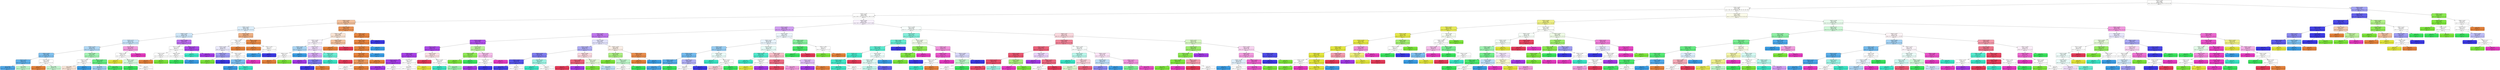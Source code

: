 digraph Tree {
node [shape=box, style="filled, rounded", color="black", fontname=helvetica] ;
edge [fontname=helvetica] ;
0 [label="X[100] <= 0.002\ngini = 0.899\nsamples = 3000\nvalue = [316, 343, 300, 318, 264, 268, 297, 303, 291, 300]\nclass = 1", fillcolor="#e2e53902"] ;
1 [label="X[378] <= 0.657\ngini = 0.895\nsamples = 2701\nvalue = [306, 339, 214, 312, 264, 265, 109, 303, 289, 300]\nclass = 1", fillcolor="#e2e53903"] ;
0 -> 1 [labeldistance=2.5, labelangle=45, headlabel="True"] ;
2 [label="X[436] <= 0.018\ngini = 0.866\nsamples = 1542\nvalue = [299, 9, 147, 71, 214, 143, 81, 288, 97, 193]\nclass = 0", fillcolor="#e5813902"] ;
1 -> 2 ;
3 [label="X[455] <= 0.029\ngini = 0.622\nsamples = 465\nvalue = [271, 4, 10, 34, 8, 77, 10, 25, 18, 8]\nclass = 0", fillcolor="#e581397f"] ;
2 -> 3 ;
4 [label="X[485] <= 0.414\ngini = 0.796\nsamples = 204\nvalue = [42, 4, 7, 34, 4, 69, 5, 19, 18, 2]\nclass = 5", fillcolor="#399de52b"] ;
3 -> 4 ;
5 [label="X[258] <= 0.184\ngini = 0.756\nsamples = 159\nvalue = [12, 4, 5, 34, 3, 65, 0, 19, 15, 2]\nclass = 5", fillcolor="#399de53f"] ;
4 -> 5 ;
6 [label="X[379] <= 0.78\ngini = 0.711\nsamples = 139\nvalue = [11, 4, 4, 33, 2, 64, 0, 4, 15, 2]\nclass = 5", fillcolor="#399de54b"] ;
5 -> 6 ;
7 [label="X[438] <= 0.278\ngini = 0.618\nsamples = 116\nvalue = [11, 1, 2, 30, 2, 64, 0, 4, 2, 0]\nclass = 5", fillcolor="#399de565"] ;
6 -> 7 ;
8 [label="X[525] <= 0.312\ngini = 0.485\nsamples = 85\nvalue = [8, 1, 1, 13, 0, 59, 0, 2, 1, 0]\nclass = 5", fillcolor="#399de5a3"] ;
7 -> 8 ;
9 [label="X[207] <= 0.99\ngini = 0.32\nsamples = 66\nvalue = [1, 1, 1, 6, 0, 54, 0, 2, 1, 0]\nclass = 5", fillcolor="#399de5cc"] ;
8 -> 9 ;
10 [label="gini = 0.193\nsamples = 58\nvalue = [0, 1, 0, 2, 0, 52, 0, 2, 1, 0]\nclass = 5", fillcolor="#399de5e4"] ;
9 -> 10 ;
11 [label="gini = 0.656\nsamples = 8\nvalue = [1, 0, 1, 4, 0, 2, 0, 0, 0, 0]\nclass = 3", fillcolor="#39e55e55"] ;
9 -> 11 ;
12 [label="X[352] <= 0.061\ngini = 0.659\nsamples = 19\nvalue = [7, 0, 0, 7, 0, 5, 0, 0, 0, 0]\nclass = 0", fillcolor="#e5813900"] ;
8 -> 12 ;
13 [label="gini = 0.0\nsamples = 7\nvalue = [7, 0, 0, 0, 0, 0, 0, 0, 0, 0]\nclass = 0", fillcolor="#e58139ff"] ;
12 -> 13 ;
14 [label="gini = 0.486\nsamples = 12\nvalue = [0, 0, 0, 7, 0, 5, 0, 0, 0, 0]\nclass = 3", fillcolor="#39e55e49"] ;
12 -> 14 ;
15 [label="X[295] <= 0.086\ngini = 0.653\nsamples = 31\nvalue = [3, 0, 1, 17, 2, 5, 0, 2, 1, 0]\nclass = 3", fillcolor="#39e55e76"] ;
7 -> 15 ;
16 [label="X[323] <= 0.125\ngini = 0.76\nsamples = 10\nvalue = [3, 0, 0, 0, 2, 3, 0, 1, 1, 0]\nclass = 0", fillcolor="#e5813900"] ;
15 -> 16 ;
17 [label="gini = 0.694\nsamples = 7\nvalue = [3, 0, 0, 0, 2, 0, 0, 1, 1, 0]\nclass = 0", fillcolor="#e5813933"] ;
16 -> 17 ;
18 [label="gini = 0.0\nsamples = 3\nvalue = [0, 0, 0, 0, 0, 3, 0, 0, 0, 0]\nclass = 5", fillcolor="#399de5ff"] ;
16 -> 18 ;
19 [label="X[212] <= 0.033\ngini = 0.331\nsamples = 21\nvalue = [0, 0, 1, 17, 0, 2, 0, 1, 0, 0]\nclass = 3", fillcolor="#39e55ec9"] ;
15 -> 19 ;
20 [label="gini = 0.444\nsamples = 3\nvalue = [0, 0, 0, 0, 0, 2, 0, 1, 0, 0]\nclass = 5", fillcolor="#399de57f"] ;
19 -> 20 ;
21 [label="gini = 0.105\nsamples = 18\nvalue = [0, 0, 1, 17, 0, 0, 0, 0, 0, 0]\nclass = 3", fillcolor="#39e55ef0"] ;
19 -> 21 ;
22 [label="X[375] <= 0.012\ngini = 0.631\nsamples = 23\nvalue = [0, 3, 2, 3, 0, 0, 0, 0, 13, 2]\nclass = 8", fillcolor="#e539c07f"] ;
6 -> 22 ;
23 [label="X[353] <= 0.202\ngini = 0.74\nsamples = 10\nvalue = [0, 3, 2, 3, 0, 0, 0, 0, 0, 2]\nclass = 1", fillcolor="#e2e53900"] ;
22 -> 23 ;
24 [label="gini = 0.0\nsamples = 3\nvalue = [0, 3, 0, 0, 0, 0, 0, 0, 0, 0]\nclass = 1", fillcolor="#e2e539ff"] ;
23 -> 24 ;
25 [label="X[379] <= 0.941\ngini = 0.653\nsamples = 7\nvalue = [0, 0, 2, 3, 0, 0, 0, 0, 0, 2]\nclass = 3", fillcolor="#39e55e33"] ;
23 -> 25 ;
26 [label="gini = 0.0\nsamples = 3\nvalue = [0, 0, 0, 3, 0, 0, 0, 0, 0, 0]\nclass = 3", fillcolor="#39e55eff"] ;
25 -> 26 ;
27 [label="gini = 0.5\nsamples = 4\nvalue = [0, 0, 2, 0, 0, 0, 0, 0, 0, 2]\nclass = 2", fillcolor="#7be53900"] ;
25 -> 27 ;
28 [label="gini = 0.0\nsamples = 13\nvalue = [0, 0, 0, 0, 0, 0, 0, 0, 13, 0]\nclass = 8", fillcolor="#e539c0ff"] ;
22 -> 28 ;
29 [label="X[467] <= 0.286\ngini = 0.425\nsamples = 20\nvalue = [1, 0, 1, 1, 1, 1, 0, 15, 0, 0]\nclass = 7", fillcolor="#a339e5bc"] ;
5 -> 29 ;
30 [label="X[377] <= 0.282\ngini = 0.75\nsamples = 4\nvalue = [1, 0, 1, 1, 0, 1, 0, 0, 0, 0]\nclass = 0", fillcolor="#e5813900"] ;
29 -> 30 ;
31 [label="X[157] <= 0.457\ngini = 0.5\nsamples = 2\nvalue = [1, 0, 1, 0, 0, 0, 0, 0, 0, 0]\nclass = 0", fillcolor="#e5813900"] ;
30 -> 31 ;
32 [label="gini = 0.0\nsamples = 1\nvalue = [1, 0, 0, 0, 0, 0, 0, 0, 0, 0]\nclass = 0", fillcolor="#e58139ff"] ;
31 -> 32 ;
33 [label="gini = 0.0\nsamples = 1\nvalue = [0, 0, 1, 0, 0, 0, 0, 0, 0, 0]\nclass = 2", fillcolor="#7be539ff"] ;
31 -> 33 ;
34 [label="X[656] <= 0.496\ngini = 0.5\nsamples = 2\nvalue = [0, 0, 0, 1, 0, 1, 0, 0, 0, 0]\nclass = 3", fillcolor="#39e55e00"] ;
30 -> 34 ;
35 [label="gini = 0.0\nsamples = 1\nvalue = [0, 0, 0, 1, 0, 0, 0, 0, 0, 0]\nclass = 3", fillcolor="#39e55eff"] ;
34 -> 35 ;
36 [label="gini = 0.0\nsamples = 1\nvalue = [0, 0, 0, 0, 0, 1, 0, 0, 0, 0]\nclass = 5", fillcolor="#399de5ff"] ;
34 -> 36 ;
37 [label="X[264] <= 0.106\ngini = 0.117\nsamples = 16\nvalue = [0, 0, 0, 0, 1, 0, 0, 15, 0, 0]\nclass = 7", fillcolor="#a339e5ee"] ;
29 -> 37 ;
38 [label="gini = 0.0\nsamples = 1\nvalue = [0, 0, 0, 0, 1, 0, 0, 0, 0, 0]\nclass = 4", fillcolor="#39e5c5ff"] ;
37 -> 38 ;
39 [label="gini = 0.0\nsamples = 15\nvalue = [0, 0, 0, 0, 0, 0, 0, 15, 0, 0]\nclass = 7", fillcolor="#a339e5ff"] ;
37 -> 39 ;
40 [label="X[439] <= 0.333\ngini = 0.528\nsamples = 45\nvalue = [30, 0, 2, 0, 1, 4, 5, 0, 3, 0]\nclass = 0", fillcolor="#e581399f"] ;
4 -> 40 ;
41 [label="X[484] <= 0.867\ngini = 0.81\nsamples = 17\nvalue = [4, 0, 2, 0, 1, 3, 4, 0, 3, 0]\nclass = 0", fillcolor="#e5813900"] ;
40 -> 41 ;
42 [label="X[273] <= 0.061\ngini = 0.769\nsamples = 13\nvalue = [0, 0, 2, 0, 1, 3, 4, 0, 3, 0]\nclass = 6", fillcolor="#3c39e51a"] ;
41 -> 42 ;
43 [label="X[604] <= 0.771\ngini = 0.444\nsamples = 6\nvalue = [0, 0, 2, 0, 0, 0, 4, 0, 0, 0]\nclass = 6", fillcolor="#3c39e57f"] ;
42 -> 43 ;
44 [label="gini = 0.0\nsamples = 2\nvalue = [0, 0, 2, 0, 0, 0, 0, 0, 0, 0]\nclass = 2", fillcolor="#7be539ff"] ;
43 -> 44 ;
45 [label="gini = 0.0\nsamples = 4\nvalue = [0, 0, 0, 0, 0, 0, 4, 0, 0, 0]\nclass = 6", fillcolor="#3c39e5ff"] ;
43 -> 45 ;
46 [label="X[567] <= 0.575\ngini = 0.612\nsamples = 7\nvalue = [0, 0, 0, 0, 1, 3, 0, 0, 3, 0]\nclass = 5", fillcolor="#399de500"] ;
42 -> 46 ;
47 [label="X[211] <= 0.018\ngini = 0.375\nsamples = 4\nvalue = [0, 0, 0, 0, 1, 3, 0, 0, 0, 0]\nclass = 5", fillcolor="#399de5aa"] ;
46 -> 47 ;
48 [label="gini = 0.0\nsamples = 3\nvalue = [0, 0, 0, 0, 0, 3, 0, 0, 0, 0]\nclass = 5", fillcolor="#399de5ff"] ;
47 -> 48 ;
49 [label="gini = 0.0\nsamples = 1\nvalue = [0, 0, 0, 0, 1, 0, 0, 0, 0, 0]\nclass = 4", fillcolor="#39e5c5ff"] ;
47 -> 49 ;
50 [label="gini = 0.0\nsamples = 3\nvalue = [0, 0, 0, 0, 0, 0, 0, 0, 3, 0]\nclass = 8", fillcolor="#e539c0ff"] ;
46 -> 50 ;
51 [label="gini = 0.0\nsamples = 4\nvalue = [4, 0, 0, 0, 0, 0, 0, 0, 0, 0]\nclass = 0", fillcolor="#e58139ff"] ;
41 -> 51 ;
52 [label="X[352] <= 0.924\ngini = 0.135\nsamples = 28\nvalue = [26, 0, 0, 0, 0, 1, 1, 0, 0, 0]\nclass = 0", fillcolor="#e58139ec"] ;
40 -> 52 ;
53 [label="gini = 0.0\nsamples = 26\nvalue = [26, 0, 0, 0, 0, 0, 0, 0, 0, 0]\nclass = 0", fillcolor="#e58139ff"] ;
52 -> 53 ;
54 [label="X[262] <= 0.522\ngini = 0.5\nsamples = 2\nvalue = [0, 0, 0, 0, 0, 1, 1, 0, 0, 0]\nclass = 5", fillcolor="#399de500"] ;
52 -> 54 ;
55 [label="gini = 0.0\nsamples = 1\nvalue = [0, 0, 0, 0, 0, 1, 0, 0, 0, 0]\nclass = 5", fillcolor="#399de5ff"] ;
54 -> 55 ;
56 [label="gini = 0.0\nsamples = 1\nvalue = [0, 0, 0, 0, 0, 0, 1, 0, 0, 0]\nclass = 6", fillcolor="#3c39e5ff"] ;
54 -> 56 ;
57 [label="X[597] <= 0.006\ngini = 0.227\nsamples = 261\nvalue = [229, 0, 3, 0, 4, 8, 5, 6, 0, 6]\nclass = 0", fillcolor="#e58139df"] ;
3 -> 57 ;
58 [label="X[184] <= 0.106\ngini = 0.806\nsamples = 39\nvalue = [13, 0, 2, 0, 4, 5, 3, 6, 0, 6]\nclass = 0", fillcolor="#e5813936"] ;
57 -> 58 ;
59 [label="X[327] <= 0.282\ngini = 0.826\nsamples = 24\nvalue = [3, 0, 2, 0, 4, 5, 3, 6, 0, 1]\nclass = 7", fillcolor="#a339e50d"] ;
58 -> 59 ;
60 [label="X[428] <= 0.547\ngini = 0.593\nsamples = 9\nvalue = [2, 0, 2, 0, 0, 5, 0, 0, 0, 0]\nclass = 5", fillcolor="#399de56d"] ;
59 -> 60 ;
61 [label="X[550] <= 0.161\ngini = 0.5\nsamples = 4\nvalue = [2, 0, 2, 0, 0, 0, 0, 0, 0, 0]\nclass = 0", fillcolor="#e5813900"] ;
60 -> 61 ;
62 [label="gini = 0.0\nsamples = 2\nvalue = [2, 0, 0, 0, 0, 0, 0, 0, 0, 0]\nclass = 0", fillcolor="#e58139ff"] ;
61 -> 62 ;
63 [label="gini = 0.0\nsamples = 2\nvalue = [0, 0, 2, 0, 0, 0, 0, 0, 0, 0]\nclass = 2", fillcolor="#7be539ff"] ;
61 -> 63 ;
64 [label="gini = 0.0\nsamples = 5\nvalue = [0, 0, 0, 0, 0, 5, 0, 0, 0, 0]\nclass = 5", fillcolor="#399de5ff"] ;
60 -> 64 ;
65 [label="X[464] <= 0.041\ngini = 0.72\nsamples = 15\nvalue = [1, 0, 0, 0, 4, 0, 3, 6, 0, 1]\nclass = 7", fillcolor="#a339e52e"] ;
59 -> 65 ;
66 [label="X[526] <= 0.147\ngini = 0.54\nsamples = 10\nvalue = [1, 0, 0, 0, 0, 0, 3, 6, 0, 0]\nclass = 7", fillcolor="#a339e56d"] ;
65 -> 66 ;
67 [label="gini = 0.0\nsamples = 6\nvalue = [0, 0, 0, 0, 0, 0, 0, 6, 0, 0]\nclass = 7", fillcolor="#a339e5ff"] ;
66 -> 67 ;
68 [label="X[346] <= 0.153\ngini = 0.375\nsamples = 4\nvalue = [1, 0, 0, 0, 0, 0, 3, 0, 0, 0]\nclass = 6", fillcolor="#3c39e5aa"] ;
66 -> 68 ;
69 [label="gini = 0.0\nsamples = 3\nvalue = [0, 0, 0, 0, 0, 0, 3, 0, 0, 0]\nclass = 6", fillcolor="#3c39e5ff"] ;
68 -> 69 ;
70 [label="gini = 0.0\nsamples = 1\nvalue = [1, 0, 0, 0, 0, 0, 0, 0, 0, 0]\nclass = 0", fillcolor="#e58139ff"] ;
68 -> 70 ;
71 [label="X[343] <= 0.91\ngini = 0.32\nsamples = 5\nvalue = [0, 0, 0, 0, 4, 0, 0, 0, 0, 1]\nclass = 4", fillcolor="#39e5c5bf"] ;
65 -> 71 ;
72 [label="gini = 0.0\nsamples = 4\nvalue = [0, 0, 0, 0, 4, 0, 0, 0, 0, 0]\nclass = 4", fillcolor="#39e5c5ff"] ;
71 -> 72 ;
73 [label="gini = 0.0\nsamples = 1\nvalue = [0, 0, 0, 0, 0, 0, 0, 0, 0, 1]\nclass = 9", fillcolor="#e53958ff"] ;
71 -> 73 ;
74 [label="X[465] <= 0.245\ngini = 0.444\nsamples = 15\nvalue = [10, 0, 0, 0, 0, 0, 0, 0, 0, 5]\nclass = 0", fillcolor="#e581397f"] ;
58 -> 74 ;
75 [label="gini = 0.0\nsamples = 10\nvalue = [10, 0, 0, 0, 0, 0, 0, 0, 0, 0]\nclass = 0", fillcolor="#e58139ff"] ;
74 -> 75 ;
76 [label="gini = 0.0\nsamples = 5\nvalue = [0, 0, 0, 0, 0, 0, 0, 0, 0, 5]\nclass = 9", fillcolor="#e53958ff"] ;
74 -> 76 ;
77 [label="X[380] <= 0.973\ngini = 0.053\nsamples = 222\nvalue = [216, 0, 1, 0, 0, 3, 2, 0, 0, 0]\nclass = 0", fillcolor="#e58139f8"] ;
57 -> 77 ;
78 [label="X[105] <= 0.251\ngini = 0.036\nsamples = 220\nvalue = [216, 0, 1, 0, 0, 3, 0, 0, 0, 0]\nclass = 0", fillcolor="#e58139fa"] ;
77 -> 78 ;
79 [label="X[277] <= 0.147\ngini = 0.027\nsamples = 219\nvalue = [216, 0, 1, 0, 0, 2, 0, 0, 0, 0]\nclass = 0", fillcolor="#e58139fb"] ;
78 -> 79 ;
80 [label="X[400] <= 0.014\ngini = 0.018\nsamples = 218\nvalue = [216, 0, 1, 0, 0, 1, 0, 0, 0, 0]\nclass = 0", fillcolor="#e58139fd"] ;
79 -> 80 ;
81 [label="X[386] <= 0.01\ngini = 0.292\nsamples = 12\nvalue = [10, 0, 1, 0, 0, 1, 0, 0, 0, 0]\nclass = 0", fillcolor="#e58139d1"] ;
80 -> 81 ;
82 [label="gini = 0.5\nsamples = 2\nvalue = [0, 0, 1, 0, 0, 1, 0, 0, 0, 0]\nclass = 2", fillcolor="#7be53900"] ;
81 -> 82 ;
83 [label="gini = 0.0\nsamples = 10\nvalue = [10, 0, 0, 0, 0, 0, 0, 0, 0, 0]\nclass = 0", fillcolor="#e58139ff"] ;
81 -> 83 ;
84 [label="gini = 0.0\nsamples = 206\nvalue = [206, 0, 0, 0, 0, 0, 0, 0, 0, 0]\nclass = 0", fillcolor="#e58139ff"] ;
80 -> 84 ;
85 [label="gini = 0.0\nsamples = 1\nvalue = [0, 0, 0, 0, 0, 1, 0, 0, 0, 0]\nclass = 5", fillcolor="#399de5ff"] ;
79 -> 85 ;
86 [label="gini = 0.0\nsamples = 1\nvalue = [0, 0, 0, 0, 0, 1, 0, 0, 0, 0]\nclass = 5", fillcolor="#399de5ff"] ;
78 -> 86 ;
87 [label="gini = 0.0\nsamples = 2\nvalue = [0, 0, 0, 0, 0, 0, 2, 0, 0, 0]\nclass = 6", fillcolor="#3c39e5ff"] ;
77 -> 87 ;
88 [label="X[460] <= 0.002\ngini = 0.843\nsamples = 1077\nvalue = [28, 5, 137, 37, 206, 66, 71, 263, 79, 185]\nclass = 7", fillcolor="#a339e511"] ;
2 -> 88 ;
89 [label="X[377] <= 0.014\ngini = 0.683\nsamples = 432\nvalue = [21, 4, 26, 24, 30, 38, 24, 232, 7, 26]\nclass = 7", fillcolor="#a339e57e"] ;
88 -> 89 ;
90 [label="X[541] <= 0.014\ngini = 0.481\nsamples = 315\nvalue = [13, 3, 22, 5, 7, 7, 21, 224, 4, 9]\nclass = 7", fillcolor="#a339e5b0"] ;
89 -> 90 ;
91 [label="X[151] <= 0.025\ngini = 0.203\nsamples = 249\nvalue = [1, 2, 10, 3, 3, 1, 1, 222, 2, 4]\nclass = 7", fillcolor="#a339e5e2"] ;
90 -> 91 ;
92 [label="X[404] <= 0.369\ngini = 0.13\nsamples = 237\nvalue = [1, 2, 3, 2, 3, 1, 0, 221, 0, 4]\nclass = 7", fillcolor="#a339e5ed"] ;
91 -> 92 ;
93 [label="X[158] <= 0.039\ngini = 0.068\nsamples = 229\nvalue = [1, 2, 3, 0, 1, 0, 0, 221, 0, 1]\nclass = 7", fillcolor="#a339e5f6"] ;
92 -> 93 ;
94 [label="X[514] <= 0.778\ngini = 0.035\nsamples = 225\nvalue = [0, 1, 2, 0, 0, 0, 0, 221, 0, 1]\nclass = 7", fillcolor="#a339e5fa"] ;
93 -> 94 ;
95 [label="gini = 0.018\nsamples = 223\nvalue = [0, 1, 1, 0, 0, 0, 0, 221, 0, 0]\nclass = 7", fillcolor="#a339e5fd"] ;
94 -> 95 ;
96 [label="gini = 0.5\nsamples = 2\nvalue = [0, 0, 1, 0, 0, 0, 0, 0, 0, 1]\nclass = 2", fillcolor="#7be53900"] ;
94 -> 96 ;
97 [label="X[201] <= 0.057\ngini = 0.75\nsamples = 4\nvalue = [1, 1, 1, 0, 1, 0, 0, 0, 0, 0]\nclass = 0", fillcolor="#e5813900"] ;
93 -> 97 ;
98 [label="gini = 0.667\nsamples = 3\nvalue = [1, 0, 1, 0, 1, 0, 0, 0, 0, 0]\nclass = 0", fillcolor="#e5813900"] ;
97 -> 98 ;
99 [label="gini = 0.0\nsamples = 1\nvalue = [0, 1, 0, 0, 0, 0, 0, 0, 0, 0]\nclass = 1", fillcolor="#e2e539ff"] ;
97 -> 99 ;
100 [label="X[465] <= 0.255\ngini = 0.719\nsamples = 8\nvalue = [0, 0, 0, 2, 2, 1, 0, 0, 0, 3]\nclass = 9", fillcolor="#e539582a"] ;
92 -> 100 ;
101 [label="gini = 0.0\nsamples = 3\nvalue = [0, 0, 0, 0, 0, 0, 0, 0, 0, 3]\nclass = 9", fillcolor="#e53958ff"] ;
100 -> 101 ;
102 [label="X[431] <= 0.655\ngini = 0.64\nsamples = 5\nvalue = [0, 0, 0, 2, 2, 1, 0, 0, 0, 0]\nclass = 3", fillcolor="#39e55e00"] ;
100 -> 102 ;
103 [label="gini = 0.0\nsamples = 2\nvalue = [0, 0, 0, 0, 2, 0, 0, 0, 0, 0]\nclass = 4", fillcolor="#39e5c5ff"] ;
102 -> 103 ;
104 [label="gini = 0.444\nsamples = 3\nvalue = [0, 0, 0, 2, 0, 1, 0, 0, 0, 0]\nclass = 3", fillcolor="#39e55e7f"] ;
102 -> 104 ;
105 [label="X[178] <= 0.99\ngini = 0.611\nsamples = 12\nvalue = [0, 0, 7, 1, 0, 0, 1, 1, 2, 0]\nclass = 2", fillcolor="#7be53980"] ;
91 -> 105 ;
106 [label="X[130] <= 0.498\ngini = 0.219\nsamples = 8\nvalue = [0, 0, 7, 1, 0, 0, 0, 0, 0, 0]\nclass = 2", fillcolor="#7be539db"] ;
105 -> 106 ;
107 [label="gini = 0.0\nsamples = 7\nvalue = [0, 0, 7, 0, 0, 0, 0, 0, 0, 0]\nclass = 2", fillcolor="#7be539ff"] ;
106 -> 107 ;
108 [label="gini = 0.0\nsamples = 1\nvalue = [0, 0, 0, 1, 0, 0, 0, 0, 0, 0]\nclass = 3", fillcolor="#39e55eff"] ;
106 -> 108 ;
109 [label="X[403] <= 0.48\ngini = 0.625\nsamples = 4\nvalue = [0, 0, 0, 0, 0, 0, 1, 1, 2, 0]\nclass = 8", fillcolor="#e539c055"] ;
105 -> 109 ;
110 [label="X[149] <= 0.775\ngini = 0.5\nsamples = 2\nvalue = [0, 0, 0, 0, 0, 0, 1, 1, 0, 0]\nclass = 6", fillcolor="#3c39e500"] ;
109 -> 110 ;
111 [label="gini = 0.0\nsamples = 1\nvalue = [0, 0, 0, 0, 0, 0, 0, 1, 0, 0]\nclass = 7", fillcolor="#a339e5ff"] ;
110 -> 111 ;
112 [label="gini = 0.0\nsamples = 1\nvalue = [0, 0, 0, 0, 0, 0, 1, 0, 0, 0]\nclass = 6", fillcolor="#3c39e5ff"] ;
110 -> 112 ;
113 [label="gini = 0.0\nsamples = 2\nvalue = [0, 0, 0, 0, 0, 0, 0, 0, 2, 0]\nclass = 8", fillcolor="#e539c0ff"] ;
109 -> 113 ;
114 [label="X[567] <= 0.386\ngini = 0.821\nsamples = 66\nvalue = [12, 1, 12, 2, 4, 6, 20, 2, 2, 5]\nclass = 6", fillcolor="#3c39e526"] ;
90 -> 114 ;
115 [label="X[241] <= 0.398\ngini = 0.719\nsamples = 41\nvalue = [1, 1, 3, 0, 4, 4, 20, 1, 2, 5]\nclass = 6", fillcolor="#3c39e56a"] ;
114 -> 115 ;
116 [label="X[189] <= 0.192\ngini = 0.462\nsamples = 28\nvalue = [0, 1, 0, 0, 4, 2, 20, 0, 1, 0]\nclass = 6", fillcolor="#3c39e5aa"] ;
115 -> 116 ;
117 [label="X[295] <= 0.533\ngini = 0.238\nsamples = 23\nvalue = [0, 1, 0, 0, 1, 1, 20, 0, 0, 0]\nclass = 6", fillcolor="#3c39e5dc"] ;
116 -> 117 ;
118 [label="gini = 0.091\nsamples = 21\nvalue = [0, 0, 0, 0, 1, 0, 20, 0, 0, 0]\nclass = 6", fillcolor="#3c39e5f2"] ;
117 -> 118 ;
119 [label="gini = 0.5\nsamples = 2\nvalue = [0, 1, 0, 0, 0, 1, 0, 0, 0, 0]\nclass = 1", fillcolor="#e2e53900"] ;
117 -> 119 ;
120 [label="X[597] <= 0.182\ngini = 0.56\nsamples = 5\nvalue = [0, 0, 0, 0, 3, 1, 0, 0, 1, 0]\nclass = 4", fillcolor="#39e5c57f"] ;
116 -> 120 ;
121 [label="gini = 0.0\nsamples = 3\nvalue = [0, 0, 0, 0, 3, 0, 0, 0, 0, 0]\nclass = 4", fillcolor="#39e5c5ff"] ;
120 -> 121 ;
122 [label="gini = 0.5\nsamples = 2\nvalue = [0, 0, 0, 0, 0, 1, 0, 0, 1, 0]\nclass = 5", fillcolor="#399de500"] ;
120 -> 122 ;
123 [label="X[569] <= 0.084\ngini = 0.757\nsamples = 13\nvalue = [1, 0, 3, 0, 0, 2, 0, 1, 1, 5]\nclass = 9", fillcolor="#e5395833"] ;
115 -> 123 ;
124 [label="X[354] <= 0.951\ngini = 0.278\nsamples = 6\nvalue = [0, 0, 0, 0, 0, 0, 0, 1, 0, 5]\nclass = 9", fillcolor="#e53958cc"] ;
123 -> 124 ;
125 [label="gini = 0.0\nsamples = 5\nvalue = [0, 0, 0, 0, 0, 0, 0, 0, 0, 5]\nclass = 9", fillcolor="#e53958ff"] ;
124 -> 125 ;
126 [label="gini = 0.0\nsamples = 1\nvalue = [0, 0, 0, 0, 0, 0, 0, 1, 0, 0]\nclass = 7", fillcolor="#a339e5ff"] ;
124 -> 126 ;
127 [label="X[319] <= 0.414\ngini = 0.694\nsamples = 7\nvalue = [1, 0, 3, 0, 0, 2, 0, 0, 1, 0]\nclass = 2", fillcolor="#7be53933"] ;
123 -> 127 ;
128 [label="gini = 0.0\nsamples = 3\nvalue = [0, 0, 3, 0, 0, 0, 0, 0, 0, 0]\nclass = 2", fillcolor="#7be539ff"] ;
127 -> 128 ;
129 [label="gini = 0.625\nsamples = 4\nvalue = [1, 0, 0, 0, 0, 2, 0, 0, 1, 0]\nclass = 5", fillcolor="#399de555"] ;
127 -> 129 ;
130 [label="X[428] <= 0.041\ngini = 0.662\nsamples = 25\nvalue = [11, 0, 9, 2, 0, 2, 0, 1, 0, 0]\nclass = 0", fillcolor="#e5813920"] ;
114 -> 130 ;
131 [label="X[321] <= 0.429\ngini = 0.485\nsamples = 13\nvalue = [0, 0, 9, 2, 0, 1, 0, 1, 0, 0]\nclass = 2", fillcolor="#7be539a2"] ;
130 -> 131 ;
132 [label="gini = 0.0\nsamples = 9\nvalue = [0, 0, 9, 0, 0, 0, 0, 0, 0, 0]\nclass = 2", fillcolor="#7be539ff"] ;
131 -> 132 ;
133 [label="X[241] <= 0.343\ngini = 0.625\nsamples = 4\nvalue = [0, 0, 0, 2, 0, 1, 0, 1, 0, 0]\nclass = 3", fillcolor="#39e55e55"] ;
131 -> 133 ;
134 [label="gini = 0.5\nsamples = 2\nvalue = [0, 0, 0, 0, 0, 1, 0, 1, 0, 0]\nclass = 5", fillcolor="#399de500"] ;
133 -> 134 ;
135 [label="gini = 0.0\nsamples = 2\nvalue = [0, 0, 0, 2, 0, 0, 0, 0, 0, 0]\nclass = 3", fillcolor="#39e55eff"] ;
133 -> 135 ;
136 [label="X[660] <= 0.341\ngini = 0.153\nsamples = 12\nvalue = [11, 0, 0, 0, 0, 1, 0, 0, 0, 0]\nclass = 0", fillcolor="#e58139e8"] ;
130 -> 136 ;
137 [label="gini = 0.0\nsamples = 11\nvalue = [11, 0, 0, 0, 0, 0, 0, 0, 0, 0]\nclass = 0", fillcolor="#e58139ff"] ;
136 -> 137 ;
138 [label="gini = 0.0\nsamples = 1\nvalue = [0, 0, 0, 0, 0, 1, 0, 0, 0, 0]\nclass = 5", fillcolor="#399de5ff"] ;
136 -> 138 ;
139 [label="X[154] <= 0.641\ngini = 0.832\nsamples = 117\nvalue = [8, 1, 4, 19, 23, 31, 3, 8, 3, 17]\nclass = 5", fillcolor="#399de516"] ;
89 -> 139 ;
140 [label="X[326] <= 0.137\ngini = 0.796\nsamples = 96\nvalue = [5, 1, 1, 5, 23, 31, 3, 8, 3, 16]\nclass = 5", fillcolor="#399de51c"] ;
139 -> 140 ;
141 [label="X[324] <= 0.61\ngini = 0.622\nsamples = 51\nvalue = [1, 0, 1, 5, 6, 30, 3, 1, 1, 3]\nclass = 5", fillcolor="#399de588"] ;
140 -> 141 ;
142 [label="X[132] <= 0.143\ngini = 0.443\nsamples = 38\nvalue = [1, 0, 1, 2, 2, 28, 3, 0, 1, 0]\nclass = 5", fillcolor="#399de5b6"] ;
141 -> 142 ;
143 [label="X[636] <= 0.918\ngini = 0.229\nsamples = 32\nvalue = [0, 0, 1, 2, 1, 28, 0, 0, 0, 0]\nclass = 5", fillcolor="#399de5dd"] ;
142 -> 143 ;
144 [label="gini = 0.127\nsamples = 30\nvalue = [0, 0, 1, 0, 1, 28, 0, 0, 0, 0]\nclass = 5", fillcolor="#399de5ed"] ;
143 -> 144 ;
145 [label="gini = 0.0\nsamples = 2\nvalue = [0, 0, 0, 2, 0, 0, 0, 0, 0, 0]\nclass = 3", fillcolor="#39e55eff"] ;
143 -> 145 ;
146 [label="X[606] <= 0.047\ngini = 0.667\nsamples = 6\nvalue = [1, 0, 0, 0, 1, 0, 3, 0, 1, 0]\nclass = 6", fillcolor="#3c39e566"] ;
142 -> 146 ;
147 [label="gini = 0.667\nsamples = 3\nvalue = [1, 0, 0, 0, 1, 0, 0, 0, 1, 0]\nclass = 0", fillcolor="#e5813900"] ;
146 -> 147 ;
148 [label="gini = 0.0\nsamples = 3\nvalue = [0, 0, 0, 0, 0, 0, 3, 0, 0, 0]\nclass = 6", fillcolor="#3c39e5ff"] ;
146 -> 148 ;
149 [label="X[238] <= 0.041\ngini = 0.769\nsamples = 13\nvalue = [0, 0, 0, 3, 4, 2, 0, 1, 0, 3]\nclass = 4", fillcolor="#39e5c51a"] ;
141 -> 149 ;
150 [label="gini = 0.0\nsamples = 4\nvalue = [0, 0, 0, 0, 4, 0, 0, 0, 0, 0]\nclass = 4", fillcolor="#39e5c5ff"] ;
149 -> 150 ;
151 [label="X[243] <= 0.251\ngini = 0.716\nsamples = 9\nvalue = [0, 0, 0, 3, 0, 2, 0, 1, 0, 3]\nclass = 3", fillcolor="#39e55e00"] ;
149 -> 151 ;
152 [label="gini = 0.611\nsamples = 6\nvalue = [0, 0, 0, 0, 0, 2, 0, 1, 0, 3]\nclass = 9", fillcolor="#e5395840"] ;
151 -> 152 ;
153 [label="gini = 0.0\nsamples = 3\nvalue = [0, 0, 0, 3, 0, 0, 0, 0, 0, 0]\nclass = 3", fillcolor="#39e55eff"] ;
151 -> 153 ;
154 [label="X[210] <= 0.102\ngini = 0.739\nsamples = 45\nvalue = [4, 1, 0, 0, 17, 1, 0, 7, 2, 13]\nclass = 4", fillcolor="#39e5c520"] ;
140 -> 154 ;
155 [label="X[350] <= 0.473\ngini = 0.204\nsamples = 18\nvalue = [0, 1, 0, 0, 16, 0, 0, 1, 0, 0]\nclass = 4", fillcolor="#39e5c5e1"] ;
154 -> 155 ;
156 [label="gini = 0.0\nsamples = 16\nvalue = [0, 0, 0, 0, 16, 0, 0, 0, 0, 0]\nclass = 4", fillcolor="#39e5c5ff"] ;
155 -> 156 ;
157 [label="X[438] <= 0.302\ngini = 0.5\nsamples = 2\nvalue = [0, 1, 0, 0, 0, 0, 0, 1, 0, 0]\nclass = 1", fillcolor="#e2e53900"] ;
155 -> 157 ;
158 [label="gini = 0.0\nsamples = 1\nvalue = [0, 1, 0, 0, 0, 0, 0, 0, 0, 0]\nclass = 1", fillcolor="#e2e539ff"] ;
157 -> 158 ;
159 [label="gini = 0.0\nsamples = 1\nvalue = [0, 0, 0, 0, 0, 0, 0, 1, 0, 0]\nclass = 7", fillcolor="#a339e5ff"] ;
157 -> 159 ;
160 [label="X[266] <= 0.99\ngini = 0.689\nsamples = 27\nvalue = [4, 0, 0, 0, 1, 1, 0, 6, 2, 13]\nclass = 9", fillcolor="#e5395855"] ;
154 -> 160 ;
161 [label="X[178] <= 0.031\ngini = 0.394\nsamples = 17\nvalue = [0, 0, 0, 0, 1, 1, 0, 0, 2, 13]\nclass = 9", fillcolor="#e53958bb"] ;
160 -> 161 ;
162 [label="gini = 0.133\nsamples = 14\nvalue = [0, 0, 0, 0, 1, 0, 0, 0, 0, 13]\nclass = 9", fillcolor="#e53958eb"] ;
161 -> 162 ;
163 [label="gini = 0.444\nsamples = 3\nvalue = [0, 0, 0, 0, 0, 1, 0, 0, 2, 0]\nclass = 8", fillcolor="#e539c07f"] ;
161 -> 163 ;
164 [label="X[540] <= 0.447\ngini = 0.48\nsamples = 10\nvalue = [4, 0, 0, 0, 0, 0, 0, 6, 0, 0]\nclass = 7", fillcolor="#a339e555"] ;
160 -> 164 ;
165 [label="gini = 0.0\nsamples = 6\nvalue = [0, 0, 0, 0, 0, 0, 0, 6, 0, 0]\nclass = 7", fillcolor="#a339e5ff"] ;
164 -> 165 ;
166 [label="gini = 0.0\nsamples = 4\nvalue = [4, 0, 0, 0, 0, 0, 0, 0, 0, 0]\nclass = 0", fillcolor="#e58139ff"] ;
164 -> 166 ;
167 [label="X[458] <= 0.031\ngini = 0.512\nsamples = 21\nvalue = [3, 0, 3, 14, 0, 0, 0, 0, 0, 1]\nclass = 3", fillcolor="#39e55e9c"] ;
139 -> 167 ;
168 [label="X[652] <= 0.994\ngini = 0.124\nsamples = 15\nvalue = [0, 0, 0, 14, 0, 0, 0, 0, 0, 1]\nclass = 3", fillcolor="#39e55eed"] ;
167 -> 168 ;
169 [label="gini = 0.0\nsamples = 14\nvalue = [0, 0, 0, 14, 0, 0, 0, 0, 0, 0]\nclass = 3", fillcolor="#39e55eff"] ;
168 -> 169 ;
170 [label="gini = 0.0\nsamples = 1\nvalue = [0, 0, 0, 0, 0, 0, 0, 0, 0, 1]\nclass = 9", fillcolor="#e53958ff"] ;
168 -> 170 ;
171 [label="X[602] <= 0.882\ngini = 0.5\nsamples = 6\nvalue = [3, 0, 3, 0, 0, 0, 0, 0, 0, 0]\nclass = 0", fillcolor="#e5813900"] ;
167 -> 171 ;
172 [label="gini = 0.0\nsamples = 3\nvalue = [0, 0, 3, 0, 0, 0, 0, 0, 0, 0]\nclass = 2", fillcolor="#7be539ff"] ;
171 -> 172 ;
173 [label="gini = 0.0\nsamples = 3\nvalue = [3, 0, 0, 0, 0, 0, 0, 0, 0, 0]\nclass = 0", fillcolor="#e58139ff"] ;
171 -> 173 ;
174 [label="X[211] <= 0.088\ngini = 0.813\nsamples = 645\nvalue = [7, 1, 111, 13, 176, 28, 47, 31, 72, 159]\nclass = 4", fillcolor="#39e5c509"] ;
88 -> 174 ;
175 [label="X[155] <= 0.043\ngini = 0.547\nsamples = 241\nvalue = [1, 0, 22, 2, 158, 9, 19, 4, 18, 8]\nclass = 4", fillcolor="#39e5c59e"] ;
174 -> 175 ;
176 [label="X[96] <= 0.002\ngini = 0.357\nsamples = 196\nvalue = [0, 0, 3, 0, 156, 8, 15, 4, 2, 8]\nclass = 4", fillcolor="#39e5c5c7"] ;
175 -> 176 ;
177 [label="X[267] <= 0.447\ngini = 0.291\nsamples = 186\nvalue = [0, 0, 3, 0, 156, 8, 5, 4, 2, 8]\nclass = 4", fillcolor="#39e5c5d4"] ;
176 -> 177 ;
178 [label="X[745] <= 0.1\ngini = 0.11\nsamples = 157\nvalue = [0, 0, 1, 0, 148, 2, 0, 0, 1, 5]\nclass = 4", fillcolor="#39e5c5f0"] ;
177 -> 178 ;
179 [label="X[250] <= 0.122\ngini = 0.088\nsamples = 155\nvalue = [0, 0, 1, 0, 148, 2, 0, 0, 1, 3]\nclass = 4", fillcolor="#39e5c5f3"] ;
178 -> 179 ;
180 [label="gini = 0.064\nsamples = 153\nvalue = [0, 0, 1, 0, 148, 1, 0, 0, 0, 3]\nclass = 4", fillcolor="#39e5c5f6"] ;
179 -> 180 ;
181 [label="gini = 0.5\nsamples = 2\nvalue = [0, 0, 0, 0, 0, 1, 0, 0, 1, 0]\nclass = 5", fillcolor="#399de500"] ;
179 -> 181 ;
182 [label="gini = 0.0\nsamples = 2\nvalue = [0, 0, 0, 0, 0, 0, 0, 0, 0, 2]\nclass = 9", fillcolor="#e53958ff"] ;
178 -> 182 ;
183 [label="X[275] <= 0.118\ngini = 0.816\nsamples = 29\nvalue = [0, 0, 2, 0, 8, 6, 5, 4, 1, 3]\nclass = 4", fillcolor="#39e5c516"] ;
177 -> 183 ;
184 [label="X[569] <= 0.365\ngini = 0.775\nsamples = 23\nvalue = [0, 0, 2, 0, 8, 0, 5, 4, 1, 3]\nclass = 4", fillcolor="#39e5c52a"] ;
183 -> 184 ;
185 [label="gini = 0.678\nsamples = 17\nvalue = [0, 0, 2, 0, 8, 0, 0, 4, 0, 3]\nclass = 4", fillcolor="#39e5c54e"] ;
184 -> 185 ;
186 [label="gini = 0.278\nsamples = 6\nvalue = [0, 0, 0, 0, 0, 0, 5, 0, 1, 0]\nclass = 6", fillcolor="#3c39e5cc"] ;
184 -> 186 ;
187 [label="gini = 0.0\nsamples = 6\nvalue = [0, 0, 0, 0, 0, 6, 0, 0, 0, 0]\nclass = 5", fillcolor="#399de5ff"] ;
183 -> 187 ;
188 [label="gini = 0.0\nsamples = 10\nvalue = [0, 0, 0, 0, 0, 0, 10, 0, 0, 0]\nclass = 6", fillcolor="#3c39e5ff"] ;
176 -> 188 ;
189 [label="X[375] <= 0.002\ngini = 0.682\nsamples = 45\nvalue = [1, 0, 19, 2, 2, 1, 4, 0, 16, 0]\nclass = 2", fillcolor="#7be5391a"] ;
175 -> 189 ;
190 [label="X[659] <= 0.633\ngini = 0.244\nsamples = 22\nvalue = [0, 0, 19, 0, 0, 0, 1, 0, 2, 0]\nclass = 2", fillcolor="#7be539d9"] ;
189 -> 190 ;
191 [label="X[388] <= 0.229\ngini = 0.095\nsamples = 20\nvalue = [0, 0, 19, 0, 0, 0, 1, 0, 0, 0]\nclass = 2", fillcolor="#7be539f2"] ;
190 -> 191 ;
192 [label="gini = 0.0\nsamples = 19\nvalue = [0, 0, 19, 0, 0, 0, 0, 0, 0, 0]\nclass = 2", fillcolor="#7be539ff"] ;
191 -> 192 ;
193 [label="gini = 0.0\nsamples = 1\nvalue = [0, 0, 0, 0, 0, 0, 1, 0, 0, 0]\nclass = 6", fillcolor="#3c39e5ff"] ;
191 -> 193 ;
194 [label="gini = 0.0\nsamples = 2\nvalue = [0, 0, 0, 0, 0, 0, 0, 0, 2, 0]\nclass = 8", fillcolor="#e539c0ff"] ;
190 -> 194 ;
195 [label="X[439] <= 0.32\ngini = 0.594\nsamples = 23\nvalue = [1, 0, 0, 2, 2, 1, 3, 0, 14, 0]\nclass = 8", fillcolor="#e539c08c"] ;
189 -> 195 ;
196 [label="X[658] <= 0.222\ngini = 0.227\nsamples = 16\nvalue = [1, 0, 0, 0, 1, 0, 0, 0, 14, 0]\nclass = 8", fillcolor="#e539c0dd"] ;
195 -> 196 ;
197 [label="X[298] <= 0.525\ngini = 0.5\nsamples = 2\nvalue = [1, 0, 0, 0, 1, 0, 0, 0, 0, 0]\nclass = 0", fillcolor="#e5813900"] ;
196 -> 197 ;
198 [label="gini = 0.0\nsamples = 1\nvalue = [0, 0, 0, 0, 1, 0, 0, 0, 0, 0]\nclass = 4", fillcolor="#39e5c5ff"] ;
197 -> 198 ;
199 [label="gini = 0.0\nsamples = 1\nvalue = [1, 0, 0, 0, 0, 0, 0, 0, 0, 0]\nclass = 0", fillcolor="#e58139ff"] ;
197 -> 199 ;
200 [label="gini = 0.0\nsamples = 14\nvalue = [0, 0, 0, 0, 0, 0, 0, 0, 14, 0]\nclass = 8", fillcolor="#e539c0ff"] ;
196 -> 200 ;
201 [label="X[515] <= 0.494\ngini = 0.694\nsamples = 7\nvalue = [0, 0, 0, 2, 1, 1, 3, 0, 0, 0]\nclass = 6", fillcolor="#3c39e533"] ;
195 -> 201 ;
202 [label="X[269] <= 0.165\ngini = 0.625\nsamples = 4\nvalue = [0, 0, 0, 2, 1, 1, 0, 0, 0, 0]\nclass = 3", fillcolor="#39e55e55"] ;
201 -> 202 ;
203 [label="gini = 0.5\nsamples = 2\nvalue = [0, 0, 0, 0, 1, 1, 0, 0, 0, 0]\nclass = 4", fillcolor="#39e5c500"] ;
202 -> 203 ;
204 [label="gini = 0.0\nsamples = 2\nvalue = [0, 0, 0, 2, 0, 0, 0, 0, 0, 0]\nclass = 3", fillcolor="#39e55eff"] ;
202 -> 204 ;
205 [label="gini = 0.0\nsamples = 3\nvalue = [0, 0, 0, 0, 0, 0, 3, 0, 0, 0]\nclass = 6", fillcolor="#3c39e5ff"] ;
201 -> 205 ;
206 [label="X[569] <= 0.01\ngini = 0.779\nsamples = 404\nvalue = [6, 1, 89, 11, 18, 19, 28, 27, 54, 151]\nclass = 9", fillcolor="#e5395832"] ;
174 -> 206 ;
207 [label="X[155] <= 0.018\ngini = 0.556\nsamples = 224\nvalue = [0, 1, 8, 9, 17, 11, 4, 14, 14, 146]\nclass = 9", fillcolor="#e539589f"] ;
206 -> 207 ;
208 [label="X[231] <= 0.239\ngini = 0.335\nsamples = 174\nvalue = [0, 1, 4, 3, 6, 2, 0, 13, 4, 141]\nclass = 9", fillcolor="#e53958cb"] ;
207 -> 208 ;
209 [label="X[537] <= 0.353\ngini = 0.241\nsamples = 153\nvalue = [0, 1, 4, 2, 5, 2, 0, 2, 4, 133]\nclass = 9", fillcolor="#e53958dd"] ;
208 -> 209 ;
210 [label="X[157] <= 0.739\ngini = 0.201\nsamples = 149\nvalue = [0, 1, 1, 2, 5, 2, 0, 2, 3, 133]\nclass = 9", fillcolor="#e53958e3"] ;
209 -> 210 ;
211 [label="gini = 0.169\nsamples = 146\nvalue = [0, 0, 1, 2, 3, 2, 0, 2, 3, 133]\nclass = 9", fillcolor="#e53958e8"] ;
210 -> 211 ;
212 [label="gini = 0.444\nsamples = 3\nvalue = [0, 1, 0, 0, 2, 0, 0, 0, 0, 0]\nclass = 4", fillcolor="#39e5c57f"] ;
210 -> 212 ;
213 [label="X[435] <= 0.825\ngini = 0.375\nsamples = 4\nvalue = [0, 0, 3, 0, 0, 0, 0, 0, 1, 0]\nclass = 2", fillcolor="#7be539aa"] ;
209 -> 213 ;
214 [label="gini = 0.0\nsamples = 1\nvalue = [0, 0, 0, 0, 0, 0, 0, 0, 1, 0]\nclass = 8", fillcolor="#e539c0ff"] ;
213 -> 214 ;
215 [label="gini = 0.0\nsamples = 3\nvalue = [0, 0, 3, 0, 0, 0, 0, 0, 0, 0]\nclass = 2", fillcolor="#7be539ff"] ;
213 -> 215 ;
216 [label="X[691] <= 0.049\ngini = 0.576\nsamples = 21\nvalue = [0, 0, 0, 1, 1, 0, 0, 11, 0, 8]\nclass = 7", fillcolor="#a339e53b"] ;
208 -> 216 ;
217 [label="gini = 0.0\nsamples = 11\nvalue = [0, 0, 0, 0, 0, 0, 0, 11, 0, 0]\nclass = 7", fillcolor="#a339e5ff"] ;
216 -> 217 ;
218 [label="X[384] <= 0.041\ngini = 0.34\nsamples = 10\nvalue = [0, 0, 0, 1, 1, 0, 0, 0, 0, 8]\nclass = 9", fillcolor="#e53958c6"] ;
216 -> 218 ;
219 [label="gini = 0.5\nsamples = 2\nvalue = [0, 0, 0, 1, 1, 0, 0, 0, 0, 0]\nclass = 3", fillcolor="#39e55e00"] ;
218 -> 219 ;
220 [label="gini = 0.0\nsamples = 8\nvalue = [0, 0, 0, 0, 0, 0, 0, 0, 0, 8]\nclass = 9", fillcolor="#e53958ff"] ;
218 -> 220 ;
221 [label="X[628] <= 0.055\ngini = 0.842\nsamples = 50\nvalue = [0, 0, 4, 6, 11, 9, 4, 1, 10, 5]\nclass = 4", fillcolor="#39e5c506"] ;
207 -> 221 ;
222 [label="X[181] <= 0.471\ngini = 0.669\nsamples = 22\nvalue = [0, 0, 3, 1, 11, 2, 0, 0, 0, 5]\nclass = 4", fillcolor="#39e5c55a"] ;
221 -> 222 ;
223 [label="gini = 0.0\nsamples = 10\nvalue = [0, 0, 0, 0, 10, 0, 0, 0, 0, 0]\nclass = 4", fillcolor="#39e5c5ff"] ;
222 -> 223 ;
224 [label="X[262] <= 0.463\ngini = 0.722\nsamples = 12\nvalue = [0, 0, 3, 1, 1, 2, 0, 0, 0, 5]\nclass = 9", fillcolor="#e5395839"] ;
222 -> 224 ;
225 [label="gini = 0.611\nsamples = 6\nvalue = [0, 0, 3, 1, 0, 2, 0, 0, 0, 0]\nclass = 2", fillcolor="#7be53940"] ;
224 -> 225 ;
226 [label="gini = 0.278\nsamples = 6\nvalue = [0, 0, 0, 0, 1, 0, 0, 0, 0, 5]\nclass = 9", fillcolor="#e53958cc"] ;
224 -> 226 ;
227 [label="X[298] <= 0.012\ngini = 0.755\nsamples = 28\nvalue = [0, 0, 1, 5, 0, 7, 4, 1, 10, 0]\nclass = 8", fillcolor="#e539c024"] ;
221 -> 227 ;
228 [label="X[186] <= 0.602\ngini = 0.604\nsamples = 13\nvalue = [0, 0, 1, 1, 0, 7, 4, 0, 0, 0]\nclass = 5", fillcolor="#399de555"] ;
227 -> 228 ;
229 [label="gini = 0.5\nsamples = 6\nvalue = [0, 0, 1, 1, 0, 0, 4, 0, 0, 0]\nclass = 6", fillcolor="#3c39e599"] ;
228 -> 229 ;
230 [label="gini = 0.0\nsamples = 7\nvalue = [0, 0, 0, 0, 0, 7, 0, 0, 0, 0]\nclass = 5", fillcolor="#399de5ff"] ;
228 -> 230 ;
231 [label="X[659] <= 0.212\ngini = 0.48\nsamples = 15\nvalue = [0, 0, 0, 4, 0, 0, 0, 1, 10, 0]\nclass = 8", fillcolor="#e539c08b"] ;
227 -> 231 ;
232 [label="gini = 0.375\nsamples = 4\nvalue = [0, 0, 0, 3, 0, 0, 0, 1, 0, 0]\nclass = 3", fillcolor="#39e55eaa"] ;
231 -> 232 ;
233 [label="gini = 0.165\nsamples = 11\nvalue = [0, 0, 0, 1, 0, 0, 0, 0, 10, 0]\nclass = 8", fillcolor="#e539c0e6"] ;
231 -> 233 ;
234 [label="X[375] <= 0.09\ngini = 0.721\nsamples = 180\nvalue = [6, 0, 81, 2, 1, 8, 24, 13, 40, 5]\nclass = 2", fillcolor="#7be5394b"] ;
206 -> 234 ;
235 [label="X[708] <= 0.124\ngini = 0.382\nsamples = 92\nvalue = [0, 0, 71, 1, 0, 0, 1, 13, 3, 3]\nclass = 2", fillcolor="#7be539bb"] ;
234 -> 235 ;
236 [label="X[343] <= 0.043\ngini = 0.189\nsamples = 79\nvalue = [0, 0, 71, 1, 0, 0, 1, 0, 3, 3]\nclass = 2", fillcolor="#7be539e4"] ;
235 -> 236 ;
237 [label="X[683] <= 0.596\ngini = 0.079\nsamples = 74\nvalue = [0, 0, 71, 0, 0, 0, 1, 0, 2, 0]\nclass = 2", fillcolor="#7be539f4"] ;
236 -> 237 ;
238 [label="gini = 0.027\nsamples = 72\nvalue = [0, 0, 71, 0, 0, 0, 1, 0, 0, 0]\nclass = 2", fillcolor="#7be539fb"] ;
237 -> 238 ;
239 [label="gini = 0.0\nsamples = 2\nvalue = [0, 0, 0, 0, 0, 0, 0, 0, 2, 0]\nclass = 8", fillcolor="#e539c0ff"] ;
237 -> 239 ;
240 [label="X[653] <= 0.494\ngini = 0.56\nsamples = 5\nvalue = [0, 0, 0, 1, 0, 0, 0, 0, 1, 3]\nclass = 9", fillcolor="#e539587f"] ;
236 -> 240 ;
241 [label="gini = 0.0\nsamples = 3\nvalue = [0, 0, 0, 0, 0, 0, 0, 0, 0, 3]\nclass = 9", fillcolor="#e53958ff"] ;
240 -> 241 ;
242 [label="gini = 0.5\nsamples = 2\nvalue = [0, 0, 0, 1, 0, 0, 0, 0, 1, 0]\nclass = 3", fillcolor="#39e55e00"] ;
240 -> 242 ;
243 [label="gini = 0.0\nsamples = 13\nvalue = [0, 0, 0, 0, 0, 0, 0, 13, 0, 0]\nclass = 7", fillcolor="#a339e5ff"] ;
235 -> 243 ;
244 [label="X[103] <= 0.063\ngini = 0.728\nsamples = 88\nvalue = [6, 0, 10, 1, 1, 8, 23, 0, 37, 2]\nclass = 8", fillcolor="#e539c037"] ;
234 -> 244 ;
245 [label="X[488] <= 0.59\ngini = 0.635\nsamples = 65\nvalue = [6, 0, 8, 1, 1, 8, 2, 0, 37, 2]\nclass = 8", fillcolor="#e539c082"] ;
244 -> 245 ;
246 [label="X[298] <= 0.275\ngini = 0.764\nsamples = 23\nvalue = [5, 0, 5, 1, 0, 8, 0, 0, 3, 1]\nclass = 5", fillcolor="#399de52a"] ;
245 -> 246 ;
247 [label="gini = 0.0\nsamples = 8\nvalue = [0, 0, 0, 0, 0, 8, 0, 0, 0, 0]\nclass = 5", fillcolor="#399de5ff"] ;
246 -> 247 ;
248 [label="gini = 0.729\nsamples = 15\nvalue = [5, 0, 5, 1, 0, 0, 0, 0, 3, 1]\nclass = 0", fillcolor="#e5813900"] ;
246 -> 248 ;
249 [label="X[563] <= 0.022\ngini = 0.336\nsamples = 42\nvalue = [1, 0, 3, 0, 1, 0, 2, 0, 34, 1]\nclass = 8", fillcolor="#e539c0cb"] ;
245 -> 249 ;
250 [label="gini = 0.235\nsamples = 39\nvalue = [1, 0, 0, 0, 1, 0, 2, 0, 34, 1]\nclass = 8", fillcolor="#e539c0dd"] ;
249 -> 250 ;
251 [label="gini = 0.0\nsamples = 3\nvalue = [0, 0, 3, 0, 0, 0, 0, 0, 0, 0]\nclass = 2", fillcolor="#7be539ff"] ;
249 -> 251 ;
252 [label="X[245] <= 0.494\ngini = 0.159\nsamples = 23\nvalue = [0, 0, 2, 0, 0, 0, 21, 0, 0, 0]\nclass = 6", fillcolor="#3c39e5e7"] ;
244 -> 252 ;
253 [label="gini = 0.0\nsamples = 21\nvalue = [0, 0, 0, 0, 0, 0, 21, 0, 0, 0]\nclass = 6", fillcolor="#3c39e5ff"] ;
252 -> 253 ;
254 [label="gini = 0.0\nsamples = 2\nvalue = [0, 0, 2, 0, 0, 0, 0, 0, 0, 0]\nclass = 2", fillcolor="#7be539ff"] ;
252 -> 254 ;
255 [label="X[375] <= 0.002\ngini = 0.823\nsamples = 1159\nvalue = [7, 330, 67, 241, 50, 122, 28, 15, 192, 107]\nclass = 1", fillcolor="#e2e53919"] ;
1 -> 255 ;
256 [label="X[207] <= 0.002\ngini = 0.548\nsamples = 460\nvalue = [1, 301, 42, 29, 2, 7, 7, 7, 41, 23]\nclass = 1", fillcolor="#e2e5399e"] ;
255 -> 256 ;
257 [label="X[521] <= 0.037\ngini = 0.251\nsamples = 328\nvalue = [0, 283, 13, 7, 1, 4, 1, 1, 14, 4]\nclass = 1", fillcolor="#e2e539da"] ;
256 -> 257 ;
258 [label="X[151] <= 0.386\ngini = 0.149\nsamples = 306\nvalue = [0, 282, 7, 2, 0, 1, 1, 1, 9, 3]\nclass = 1", fillcolor="#e2e539ea"] ;
257 -> 258 ;
259 [label="X[273] <= 0.206\ngini = 0.103\nsamples = 298\nvalue = [0, 282, 1, 1, 0, 1, 0, 1, 9, 3]\nclass = 1", fillcolor="#e2e539f1"] ;
258 -> 259 ;
260 [label="X[429] <= 0.594\ngini = 0.048\nsamples = 286\nvalue = [0, 279, 1, 1, 0, 1, 0, 1, 1, 2]\nclass = 1", fillcolor="#e2e539f9"] ;
259 -> 260 ;
261 [label="X[350] <= 0.08\ngini = 0.028\nsamples = 283\nvalue = [0, 279, 1, 1, 0, 1, 0, 0, 1, 0]\nclass = 1", fillcolor="#e2e539fb"] ;
260 -> 261 ;
262 [label="X[160] <= 0.386\ngini = 0.5\nsamples = 2\nvalue = [0, 0, 1, 0, 0, 0, 0, 0, 1, 0]\nclass = 2", fillcolor="#7be53900"] ;
261 -> 262 ;
263 [label="gini = 0.0\nsamples = 1\nvalue = [0, 0, 1, 0, 0, 0, 0, 0, 0, 0]\nclass = 2", fillcolor="#7be539ff"] ;
262 -> 263 ;
264 [label="gini = 0.0\nsamples = 1\nvalue = [0, 0, 0, 0, 0, 0, 0, 0, 1, 0]\nclass = 8", fillcolor="#e539c0ff"] ;
262 -> 264 ;
265 [label="X[453] <= 0.002\ngini = 0.014\nsamples = 281\nvalue = [0, 279, 0, 1, 0, 1, 0, 0, 0, 0]\nclass = 1", fillcolor="#e2e539fd"] ;
261 -> 265 ;
266 [label="gini = 0.007\nsamples = 280\nvalue = [0, 279, 0, 1, 0, 0, 0, 0, 0, 0]\nclass = 1", fillcolor="#e2e539fe"] ;
265 -> 266 ;
267 [label="gini = 0.0\nsamples = 1\nvalue = [0, 0, 0, 0, 0, 1, 0, 0, 0, 0]\nclass = 5", fillcolor="#399de5ff"] ;
265 -> 267 ;
268 [label="X[189] <= 0.478\ngini = 0.444\nsamples = 3\nvalue = [0, 0, 0, 0, 0, 0, 0, 1, 0, 2]\nclass = 9", fillcolor="#e539587f"] ;
260 -> 268 ;
269 [label="gini = 0.0\nsamples = 2\nvalue = [0, 0, 0, 0, 0, 0, 0, 0, 0, 2]\nclass = 9", fillcolor="#e53958ff"] ;
268 -> 269 ;
270 [label="gini = 0.0\nsamples = 1\nvalue = [0, 0, 0, 0, 0, 0, 0, 1, 0, 0]\nclass = 7", fillcolor="#a339e5ff"] ;
268 -> 270 ;
271 [label="X[212] <= 0.518\ngini = 0.486\nsamples = 12\nvalue = [0, 3, 0, 0, 0, 0, 0, 0, 8, 1]\nclass = 8", fillcolor="#e539c08e"] ;
259 -> 271 ;
272 [label="X[735] <= 0.008\ngini = 0.375\nsamples = 4\nvalue = [0, 3, 0, 0, 0, 0, 0, 0, 0, 1]\nclass = 1", fillcolor="#e2e539aa"] ;
271 -> 272 ;
273 [label="gini = 0.0\nsamples = 3\nvalue = [0, 3, 0, 0, 0, 0, 0, 0, 0, 0]\nclass = 1", fillcolor="#e2e539ff"] ;
272 -> 273 ;
274 [label="gini = 0.0\nsamples = 1\nvalue = [0, 0, 0, 0, 0, 0, 0, 0, 0, 1]\nclass = 9", fillcolor="#e53958ff"] ;
272 -> 274 ;
275 [label="gini = 0.0\nsamples = 8\nvalue = [0, 0, 0, 0, 0, 0, 0, 0, 8, 0]\nclass = 8", fillcolor="#e539c0ff"] ;
271 -> 275 ;
276 [label="X[153] <= 0.827\ngini = 0.406\nsamples = 8\nvalue = [0, 0, 6, 1, 0, 0, 1, 0, 0, 0]\nclass = 2", fillcolor="#7be539b6"] ;
258 -> 276 ;
277 [label="X[342] <= 0.163\ngini = 0.5\nsamples = 2\nvalue = [0, 0, 0, 1, 0, 0, 1, 0, 0, 0]\nclass = 3", fillcolor="#39e55e00"] ;
276 -> 277 ;
278 [label="gini = 0.0\nsamples = 1\nvalue = [0, 0, 0, 1, 0, 0, 0, 0, 0, 0]\nclass = 3", fillcolor="#39e55eff"] ;
277 -> 278 ;
279 [label="gini = 0.0\nsamples = 1\nvalue = [0, 0, 0, 0, 0, 0, 1, 0, 0, 0]\nclass = 6", fillcolor="#3c39e5ff"] ;
277 -> 279 ;
280 [label="gini = 0.0\nsamples = 6\nvalue = [0, 0, 6, 0, 0, 0, 0, 0, 0, 0]\nclass = 2", fillcolor="#7be539ff"] ;
276 -> 280 ;
281 [label="X[517] <= 0.99\ngini = 0.798\nsamples = 22\nvalue = [0, 1, 6, 5, 1, 3, 0, 0, 5, 1]\nclass = 2", fillcolor="#7be5390f"] ;
257 -> 281 ;
282 [label="X[465] <= 0.304\ngini = 0.758\nsamples = 16\nvalue = [0, 1, 0, 5, 1, 3, 0, 0, 5, 1]\nclass = 3", fillcolor="#39e55e00"] ;
281 -> 282 ;
283 [label="X[324] <= 0.433\ngini = 0.568\nsamples = 9\nvalue = [0, 1, 0, 0, 0, 3, 0, 0, 5, 0]\nclass = 8", fillcolor="#e539c055"] ;
282 -> 283 ;
284 [label="X[488] <= 0.396\ngini = 0.375\nsamples = 4\nvalue = [0, 1, 0, 0, 0, 3, 0, 0, 0, 0]\nclass = 5", fillcolor="#399de5aa"] ;
283 -> 284 ;
285 [label="gini = 0.0\nsamples = 3\nvalue = [0, 0, 0, 0, 0, 3, 0, 0, 0, 0]\nclass = 5", fillcolor="#399de5ff"] ;
284 -> 285 ;
286 [label="gini = 0.0\nsamples = 1\nvalue = [0, 1, 0, 0, 0, 0, 0, 0, 0, 0]\nclass = 1", fillcolor="#e2e539ff"] ;
284 -> 286 ;
287 [label="gini = 0.0\nsamples = 5\nvalue = [0, 0, 0, 0, 0, 0, 0, 0, 5, 0]\nclass = 8", fillcolor="#e539c0ff"] ;
283 -> 287 ;
288 [label="X[400] <= 0.494\ngini = 0.449\nsamples = 7\nvalue = [0, 0, 0, 5, 1, 0, 0, 0, 0, 1]\nclass = 3", fillcolor="#39e55eaa"] ;
282 -> 288 ;
289 [label="gini = 0.0\nsamples = 5\nvalue = [0, 0, 0, 5, 0, 0, 0, 0, 0, 0]\nclass = 3", fillcolor="#39e55eff"] ;
288 -> 289 ;
290 [label="X[542] <= 0.004\ngini = 0.5\nsamples = 2\nvalue = [0, 0, 0, 0, 1, 0, 0, 0, 0, 1]\nclass = 4", fillcolor="#39e5c500"] ;
288 -> 290 ;
291 [label="gini = 0.0\nsamples = 1\nvalue = [0, 0, 0, 0, 0, 0, 0, 0, 0, 1]\nclass = 9", fillcolor="#e53958ff"] ;
290 -> 291 ;
292 [label="gini = 0.0\nsamples = 1\nvalue = [0, 0, 0, 0, 1, 0, 0, 0, 0, 0]\nclass = 4", fillcolor="#39e5c5ff"] ;
290 -> 292 ;
293 [label="gini = 0.0\nsamples = 6\nvalue = [0, 0, 6, 0, 0, 0, 0, 0, 0, 0]\nclass = 2", fillcolor="#7be539ff"] ;
281 -> 293 ;
294 [label="X[515] <= 0.163\ngini = 0.838\nsamples = 132\nvalue = [1, 18, 29, 22, 1, 3, 6, 6, 27, 19]\nclass = 2", fillcolor="#7be53905"] ;
256 -> 294 ;
295 [label="X[400] <= 0.027\ngini = 0.776\nsamples = 69\nvalue = [0, 18, 2, 20, 0, 3, 0, 4, 5, 17]\nclass = 3", fillcolor="#39e55e0a"] ;
294 -> 295 ;
296 [label="X[294] <= 0.914\ngini = 0.715\nsamples = 52\nvalue = [0, 18, 2, 20, 0, 3, 0, 4, 4, 1]\nclass = 3", fillcolor="#39e55e0f"] ;
295 -> 296 ;
297 [label="X[518] <= 0.349\ngini = 0.668\nsamples = 37\nvalue = [0, 3, 2, 20, 0, 3, 0, 4, 4, 1]\nclass = 3", fillcolor="#39e55e7c"] ;
296 -> 297 ;
298 [label="X[320] <= 0.518\ngini = 0.431\nsamples = 27\nvalue = [0, 0, 1, 20, 0, 3, 0, 0, 2, 1]\nclass = 3", fillcolor="#39e55eb5"] ;
297 -> 298 ;
299 [label="X[456] <= 0.357\ngini = 0.169\nsamples = 22\nvalue = [0, 0, 1, 20, 0, 0, 0, 0, 0, 1]\nclass = 3", fillcolor="#39e55ee7"] ;
298 -> 299 ;
300 [label="gini = 0.0\nsamples = 20\nvalue = [0, 0, 0, 20, 0, 0, 0, 0, 0, 0]\nclass = 3", fillcolor="#39e55eff"] ;
299 -> 300 ;
301 [label="gini = 0.5\nsamples = 2\nvalue = [0, 0, 1, 0, 0, 0, 0, 0, 0, 1]\nclass = 2", fillcolor="#7be53900"] ;
299 -> 301 ;
302 [label="X[572] <= 0.008\ngini = 0.48\nsamples = 5\nvalue = [0, 0, 0, 0, 0, 3, 0, 0, 2, 0]\nclass = 5", fillcolor="#399de555"] ;
298 -> 302 ;
303 [label="gini = 0.0\nsamples = 3\nvalue = [0, 0, 0, 0, 0, 3, 0, 0, 0, 0]\nclass = 5", fillcolor="#399de5ff"] ;
302 -> 303 ;
304 [label="gini = 0.0\nsamples = 2\nvalue = [0, 0, 0, 0, 0, 0, 0, 0, 2, 0]\nclass = 8", fillcolor="#e539c0ff"] ;
302 -> 304 ;
305 [label="X[206] <= 0.531\ngini = 0.7\nsamples = 10\nvalue = [0, 3, 1, 0, 0, 0, 0, 4, 2, 0]\nclass = 7", fillcolor="#a339e524"] ;
297 -> 305 ;
306 [label="X[381] <= 0.175\ngini = 0.611\nsamples = 6\nvalue = [0, 3, 1, 0, 0, 0, 0, 0, 2, 0]\nclass = 1", fillcolor="#e2e53940"] ;
305 -> 306 ;
307 [label="gini = 0.0\nsamples = 3\nvalue = [0, 3, 0, 0, 0, 0, 0, 0, 0, 0]\nclass = 1", fillcolor="#e2e539ff"] ;
306 -> 307 ;
308 [label="gini = 0.444\nsamples = 3\nvalue = [0, 0, 1, 0, 0, 0, 0, 0, 2, 0]\nclass = 8", fillcolor="#e539c07f"] ;
306 -> 308 ;
309 [label="gini = 0.0\nsamples = 4\nvalue = [0, 0, 0, 0, 0, 0, 0, 4, 0, 0]\nclass = 7", fillcolor="#a339e5ff"] ;
305 -> 309 ;
310 [label="gini = 0.0\nsamples = 15\nvalue = [0, 15, 0, 0, 0, 0, 0, 0, 0, 0]\nclass = 1", fillcolor="#e2e539ff"] ;
296 -> 310 ;
311 [label="X[469] <= 0.025\ngini = 0.111\nsamples = 17\nvalue = [0, 0, 0, 0, 0, 0, 0, 0, 1, 16]\nclass = 9", fillcolor="#e53958ef"] ;
295 -> 311 ;
312 [label="gini = 0.0\nsamples = 16\nvalue = [0, 0, 0, 0, 0, 0, 0, 0, 0, 16]\nclass = 9", fillcolor="#e53958ff"] ;
311 -> 312 ;
313 [label="gini = 0.0\nsamples = 1\nvalue = [0, 0, 0, 0, 0, 0, 0, 0, 1, 0]\nclass = 8", fillcolor="#e539c0ff"] ;
311 -> 313 ;
314 [label="X[291] <= 0.027\ngini = 0.682\nsamples = 63\nvalue = [1, 0, 27, 2, 1, 0, 6, 2, 22, 2]\nclass = 2", fillcolor="#7be5391f"] ;
294 -> 314 ;
315 [label="X[371] <= 0.129\ngini = 0.4\nsamples = 34\nvalue = [0, 0, 26, 2, 1, 0, 3, 0, 2, 0]\nclass = 2", fillcolor="#7be539bd"] ;
314 -> 315 ;
316 [label="X[688] <= 0.145\ngini = 0.19\nsamples = 29\nvalue = [0, 0, 26, 2, 0, 0, 0, 0, 1, 0]\nclass = 2", fillcolor="#7be539e3"] ;
315 -> 316 ;
317 [label="X[322] <= 0.998\ngini = 0.071\nsamples = 27\nvalue = [0, 0, 26, 0, 0, 0, 0, 0, 1, 0]\nclass = 2", fillcolor="#7be539f5"] ;
316 -> 317 ;
318 [label="gini = 0.0\nsamples = 26\nvalue = [0, 0, 26, 0, 0, 0, 0, 0, 0, 0]\nclass = 2", fillcolor="#7be539ff"] ;
317 -> 318 ;
319 [label="gini = 0.0\nsamples = 1\nvalue = [0, 0, 0, 0, 0, 0, 0, 0, 1, 0]\nclass = 8", fillcolor="#e539c0ff"] ;
317 -> 319 ;
320 [label="gini = 0.0\nsamples = 2\nvalue = [0, 0, 0, 2, 0, 0, 0, 0, 0, 0]\nclass = 3", fillcolor="#39e55eff"] ;
316 -> 320 ;
321 [label="X[294] <= 0.018\ngini = 0.56\nsamples = 5\nvalue = [0, 0, 0, 0, 1, 0, 3, 0, 1, 0]\nclass = 6", fillcolor="#3c39e57f"] ;
315 -> 321 ;
322 [label="gini = 0.0\nsamples = 3\nvalue = [0, 0, 0, 0, 0, 0, 3, 0, 0, 0]\nclass = 6", fillcolor="#3c39e5ff"] ;
321 -> 322 ;
323 [label="X[259] <= 0.359\ngini = 0.5\nsamples = 2\nvalue = [0, 0, 0, 0, 1, 0, 0, 0, 1, 0]\nclass = 4", fillcolor="#39e5c500"] ;
321 -> 323 ;
324 [label="gini = 0.0\nsamples = 1\nvalue = [0, 0, 0, 0, 0, 0, 0, 0, 1, 0]\nclass = 8", fillcolor="#e539c0ff"] ;
323 -> 324 ;
325 [label="gini = 0.0\nsamples = 1\nvalue = [0, 0, 0, 0, 1, 0, 0, 0, 0, 0]\nclass = 4", fillcolor="#39e5c5ff"] ;
323 -> 325 ;
326 [label="X[321] <= 0.18\ngini = 0.502\nsamples = 29\nvalue = [1, 0, 1, 0, 0, 0, 3, 2, 20, 2]\nclass = 8", fillcolor="#e539c0a7"] ;
314 -> 326 ;
327 [label="X[242] <= 0.11\ngini = 0.78\nsamples = 10\nvalue = [1, 0, 0, 0, 0, 0, 3, 2, 2, 2]\nclass = 6", fillcolor="#3c39e520"] ;
326 -> 327 ;
328 [label="gini = 0.0\nsamples = 3\nvalue = [0, 0, 0, 0, 0, 0, 3, 0, 0, 0]\nclass = 6", fillcolor="#3c39e5ff"] ;
327 -> 328 ;
329 [label="X[574] <= 0.986\ngini = 0.735\nsamples = 7\nvalue = [1, 0, 0, 0, 0, 0, 0, 2, 2, 2]\nclass = 7", fillcolor="#a339e500"] ;
327 -> 329 ;
330 [label="X[382] <= 0.582\ngini = 0.64\nsamples = 5\nvalue = [1, 0, 0, 0, 0, 0, 0, 0, 2, 2]\nclass = 8", fillcolor="#e539c000"] ;
329 -> 330 ;
331 [label="gini = 0.444\nsamples = 3\nvalue = [1, 0, 0, 0, 0, 0, 0, 0, 2, 0]\nclass = 8", fillcolor="#e539c07f"] ;
330 -> 331 ;
332 [label="gini = 0.0\nsamples = 2\nvalue = [0, 0, 0, 0, 0, 0, 0, 0, 0, 2]\nclass = 9", fillcolor="#e53958ff"] ;
330 -> 332 ;
333 [label="gini = 0.0\nsamples = 2\nvalue = [0, 0, 0, 0, 0, 0, 0, 2, 0, 0]\nclass = 7", fillcolor="#a339e5ff"] ;
329 -> 333 ;
334 [label="X[417] <= 0.029\ngini = 0.1\nsamples = 19\nvalue = [0, 0, 1, 0, 0, 0, 0, 0, 18, 0]\nclass = 8", fillcolor="#e539c0f1"] ;
326 -> 334 ;
335 [label="gini = 0.0\nsamples = 18\nvalue = [0, 0, 0, 0, 0, 0, 0, 0, 18, 0]\nclass = 8", fillcolor="#e539c0ff"] ;
334 -> 335 ;
336 [label="gini = 0.0\nsamples = 1\nvalue = [0, 0, 1, 0, 0, 0, 0, 0, 0, 0]\nclass = 2", fillcolor="#7be539ff"] ;
334 -> 336 ;
337 [label="X[487] <= 0.298\ngini = 0.811\nsamples = 699\nvalue = [6, 29, 25, 212, 48, 115, 21, 8, 151, 84]\nclass = 3", fillcolor="#39e55e1c"] ;
255 -> 337 ;
338 [label="X[290] <= 0.124\ngini = 0.754\nsamples = 503\nvalue = [5, 11, 11, 202, 42, 108, 1, 5, 40, 78]\nclass = 3", fillcolor="#39e55e3d"] ;
337 -> 338 ;
339 [label="X[247] <= 0.169\ngini = 0.563\nsamples = 285\nvalue = [2, 9, 10, 181, 13, 47, 0, 4, 10, 9]\nclass = 3", fillcolor="#39e55e90"] ;
338 -> 339 ;
340 [label="X[517] <= 0.135\ngini = 0.475\nsamples = 253\nvalue = [2, 9, 9, 181, 13, 18, 0, 4, 8, 9]\nclass = 3", fillcolor="#39e55eb1"] ;
339 -> 340 ;
341 [label="X[316] <= 0.245\ngini = 0.345\nsamples = 219\nvalue = [1, 0, 6, 176, 7, 16, 0, 1, 4, 8]\nclass = 3", fillcolor="#39e55ec9"] ;
340 -> 341 ;
342 [label="X[191] <= 0.537\ngini = 0.245\nsamples = 203\nvalue = [1, 0, 6, 176, 5, 9, 0, 1, 2, 3]\nclass = 3", fillcolor="#39e55edc"] ;
341 -> 342 ;
343 [label="X[457] <= 0.975\ngini = 0.175\nsamples = 194\nvalue = [0, 0, 6, 176, 5, 1, 0, 1, 2, 3]\nclass = 3", fillcolor="#39e55ee7"] ;
342 -> 343 ;
344 [label="gini = 0.115\nsamples = 184\nvalue = [0, 0, 3, 173, 2, 1, 0, 1, 1, 3]\nclass = 3", fillcolor="#39e55ef0"] ;
343 -> 344 ;
345 [label="gini = 0.72\nsamples = 10\nvalue = [0, 0, 3, 3, 3, 0, 0, 0, 1, 0]\nclass = 2", fillcolor="#7be53900"] ;
343 -> 345 ;
346 [label="X[455] <= 0.182\ngini = 0.198\nsamples = 9\nvalue = [1, 0, 0, 0, 0, 8, 0, 0, 0, 0]\nclass = 5", fillcolor="#399de5df"] ;
342 -> 346 ;
347 [label="gini = 0.0\nsamples = 8\nvalue = [0, 0, 0, 0, 0, 8, 0, 0, 0, 0]\nclass = 5", fillcolor="#399de5ff"] ;
346 -> 347 ;
348 [label="gini = 0.0\nsamples = 1\nvalue = [1, 0, 0, 0, 0, 0, 0, 0, 0, 0]\nclass = 0", fillcolor="#e58139ff"] ;
346 -> 348 ;
349 [label="X[157] <= 0.108\ngini = 0.68\nsamples = 16\nvalue = [0, 0, 0, 0, 2, 7, 0, 0, 2, 5]\nclass = 5", fillcolor="#399de52e"] ;
341 -> 349 ;
350 [label="X[325] <= 0.98\ngini = 0.593\nsamples = 9\nvalue = [0, 0, 0, 0, 2, 0, 0, 0, 2, 5]\nclass = 9", fillcolor="#e539586d"] ;
349 -> 350 ;
351 [label="gini = 0.5\nsamples = 4\nvalue = [0, 0, 0, 0, 2, 0, 0, 0, 2, 0]\nclass = 4", fillcolor="#39e5c500"] ;
350 -> 351 ;
352 [label="gini = 0.0\nsamples = 5\nvalue = [0, 0, 0, 0, 0, 0, 0, 0, 0, 5]\nclass = 9", fillcolor="#e53958ff"] ;
350 -> 352 ;
353 [label="gini = 0.0\nsamples = 7\nvalue = [0, 0, 0, 0, 0, 7, 0, 0, 0, 0]\nclass = 5", fillcolor="#399de5ff"] ;
349 -> 353 ;
354 [label="X[382] <= 0.2\ngini = 0.843\nsamples = 34\nvalue = [1, 9, 3, 5, 6, 2, 0, 3, 4, 1]\nclass = 1", fillcolor="#e2e5391b"] ;
340 -> 354 ;
355 [label="X[130] <= 0.137\ngini = 0.657\nsamples = 17\nvalue = [0, 9, 0, 2, 0, 2, 0, 0, 3, 1]\nclass = 1", fillcolor="#e2e5396d"] ;
354 -> 355 ;
356 [label="X[326] <= 0.173\ngini = 0.541\nsamples = 14\nvalue = [0, 9, 0, 2, 0, 2, 0, 0, 0, 1]\nclass = 1", fillcolor="#e2e53995"] ;
355 -> 356 ;
357 [label="gini = 0.18\nsamples = 10\nvalue = [0, 9, 0, 0, 0, 1, 0, 0, 0, 0]\nclass = 1", fillcolor="#e2e539e3"] ;
356 -> 357 ;
358 [label="gini = 0.625\nsamples = 4\nvalue = [0, 0, 0, 2, 0, 1, 0, 0, 0, 1]\nclass = 3", fillcolor="#39e55e55"] ;
356 -> 358 ;
359 [label="gini = 0.0\nsamples = 3\nvalue = [0, 0, 0, 0, 0, 0, 0, 0, 3, 0]\nclass = 8", fillcolor="#e539c0ff"] ;
355 -> 359 ;
360 [label="X[462] <= 0.561\ngini = 0.775\nsamples = 17\nvalue = [1, 0, 3, 3, 6, 0, 0, 3, 1, 0]\nclass = 4", fillcolor="#39e5c537"] ;
354 -> 360 ;
361 [label="X[566] <= 0.175\ngini = 0.5\nsamples = 6\nvalue = [0, 0, 3, 3, 0, 0, 0, 0, 0, 0]\nclass = 2", fillcolor="#7be53900"] ;
360 -> 361 ;
362 [label="gini = 0.0\nsamples = 3\nvalue = [0, 0, 0, 3, 0, 0, 0, 0, 0, 0]\nclass = 3", fillcolor="#39e55eff"] ;
361 -> 362 ;
363 [label="gini = 0.0\nsamples = 3\nvalue = [0, 0, 3, 0, 0, 0, 0, 0, 0, 0]\nclass = 2", fillcolor="#7be539ff"] ;
361 -> 363 ;
364 [label="X[628] <= 0.843\ngini = 0.612\nsamples = 11\nvalue = [1, 0, 0, 0, 6, 0, 0, 3, 1, 0]\nclass = 4", fillcolor="#39e5c560"] ;
360 -> 364 ;
365 [label="gini = 0.0\nsamples = 6\nvalue = [0, 0, 0, 0, 6, 0, 0, 0, 0, 0]\nclass = 4", fillcolor="#39e5c5ff"] ;
364 -> 365 ;
366 [label="gini = 0.56\nsamples = 5\nvalue = [1, 0, 0, 0, 0, 0, 0, 3, 1, 0]\nclass = 7", fillcolor="#a339e57f"] ;
364 -> 366 ;
367 [label="X[157] <= 0.367\ngini = 0.174\nsamples = 32\nvalue = [0, 0, 1, 0, 0, 29, 0, 0, 2, 0]\nclass = 5", fillcolor="#399de5e6"] ;
339 -> 367 ;
368 [label="gini = 0.0\nsamples = 29\nvalue = [0, 0, 0, 0, 0, 29, 0, 0, 0, 0]\nclass = 5", fillcolor="#399de5ff"] ;
367 -> 368 ;
369 [label="X[354] <= 0.031\ngini = 0.444\nsamples = 3\nvalue = [0, 0, 1, 0, 0, 0, 0, 0, 2, 0]\nclass = 8", fillcolor="#e539c07f"] ;
367 -> 369 ;
370 [label="gini = 0.0\nsamples = 1\nvalue = [0, 0, 1, 0, 0, 0, 0, 0, 0, 0]\nclass = 2", fillcolor="#7be539ff"] ;
369 -> 370 ;
371 [label="gini = 0.0\nsamples = 2\nvalue = [0, 0, 0, 0, 0, 0, 0, 0, 2, 0]\nclass = 8", fillcolor="#e539c0ff"] ;
369 -> 371 ;
372 [label="X[326] <= 0.527\ngini = 0.775\nsamples = 218\nvalue = [3, 2, 1, 21, 29, 61, 1, 1, 30, 69]\nclass = 9", fillcolor="#e539580d"] ;
338 -> 372 ;
373 [label="X[324] <= 0.665\ngini = 0.667\nsamples = 114\nvalue = [3, 2, 0, 10, 12, 61, 1, 0, 17, 8]\nclass = 5", fillcolor="#399de574"] ;
372 -> 373 ;
374 [label="X[322] <= 0.59\ngini = 0.459\nsamples = 80\nvalue = [2, 2, 0, 5, 3, 58, 1, 0, 7, 2]\nclass = 5", fillcolor="#399de5b2"] ;
373 -> 374 ;
375 [label="X[327] <= 0.424\ngini = 0.263\nsamples = 62\nvalue = [0, 0, 0, 0, 3, 53, 1, 0, 3, 2]\nclass = 5", fillcolor="#399de5d8"] ;
374 -> 375 ;
376 [label="X[516] <= 0.424\ngini = 0.134\nsamples = 57\nvalue = [0, 0, 0, 0, 0, 53, 1, 0, 2, 1]\nclass = 5", fillcolor="#399de5ec"] ;
375 -> 376 ;
377 [label="gini = 0.071\nsamples = 55\nvalue = [0, 0, 0, 0, 0, 53, 1, 0, 0, 1]\nclass = 5", fillcolor="#399de5f6"] ;
376 -> 377 ;
378 [label="gini = 0.0\nsamples = 2\nvalue = [0, 0, 0, 0, 0, 0, 0, 0, 2, 0]\nclass = 8", fillcolor="#e539c0ff"] ;
376 -> 378 ;
379 [label="X[456] <= 0.376\ngini = 0.56\nsamples = 5\nvalue = [0, 0, 0, 0, 3, 0, 0, 0, 1, 1]\nclass = 4", fillcolor="#39e5c57f"] ;
375 -> 379 ;
380 [label="gini = 0.5\nsamples = 2\nvalue = [0, 0, 0, 0, 0, 0, 0, 0, 1, 1]\nclass = 8", fillcolor="#e539c000"] ;
379 -> 380 ;
381 [label="gini = 0.0\nsamples = 3\nvalue = [0, 0, 0, 0, 3, 0, 0, 0, 0, 0]\nclass = 4", fillcolor="#39e5c5ff"] ;
379 -> 381 ;
382 [label="X[266] <= 0.99\ngini = 0.772\nsamples = 18\nvalue = [2, 2, 0, 5, 0, 5, 0, 0, 4, 0]\nclass = 3", fillcolor="#39e55e00"] ;
374 -> 382 ;
383 [label="X[634] <= 0.551\ngini = 0.71\nsamples = 13\nvalue = [2, 2, 0, 0, 0, 5, 0, 0, 4, 0]\nclass = 5", fillcolor="#399de51c"] ;
382 -> 383 ;
384 [label="gini = 0.593\nsamples = 9\nvalue = [2, 2, 0, 0, 0, 5, 0, 0, 0, 0]\nclass = 5", fillcolor="#399de56d"] ;
383 -> 384 ;
385 [label="gini = 0.0\nsamples = 4\nvalue = [0, 0, 0, 0, 0, 0, 0, 0, 4, 0]\nclass = 8", fillcolor="#e539c0ff"] ;
383 -> 385 ;
386 [label="gini = 0.0\nsamples = 5\nvalue = [0, 0, 0, 5, 0, 0, 0, 0, 0, 0]\nclass = 3", fillcolor="#39e55eff"] ;
382 -> 386 ;
387 [label="X[516] <= 0.112\ngini = 0.782\nsamples = 34\nvalue = [1, 0, 0, 5, 9, 3, 0, 0, 10, 6]\nclass = 8", fillcolor="#e539c00a"] ;
373 -> 387 ;
388 [label="X[625] <= 0.412\ngini = 0.778\nsamples = 25\nvalue = [1, 0, 0, 5, 8, 3, 0, 0, 2, 6]\nclass = 4", fillcolor="#39e5c51b"] ;
387 -> 388 ;
389 [label="X[687] <= 0.273\ngini = 0.49\nsamples = 14\nvalue = [0, 0, 0, 0, 8, 0, 0, 0, 0, 6]\nclass = 4", fillcolor="#39e5c540"] ;
388 -> 389 ;
390 [label="gini = 0.0\nsamples = 7\nvalue = [0, 0, 0, 0, 7, 0, 0, 0, 0, 0]\nclass = 4", fillcolor="#39e5c5ff"] ;
389 -> 390 ;
391 [label="gini = 0.245\nsamples = 7\nvalue = [0, 0, 0, 0, 1, 0, 0, 0, 0, 6]\nclass = 9", fillcolor="#e53958d4"] ;
389 -> 391 ;
392 [label="X[355] <= 0.035\ngini = 0.678\nsamples = 11\nvalue = [1, 0, 0, 5, 0, 3, 0, 0, 2, 0]\nclass = 3", fillcolor="#39e55e40"] ;
388 -> 392 ;
393 [label="gini = 0.0\nsamples = 5\nvalue = [0, 0, 0, 5, 0, 0, 0, 0, 0, 0]\nclass = 3", fillcolor="#39e55eff"] ;
392 -> 393 ;
394 [label="gini = 0.611\nsamples = 6\nvalue = [1, 0, 0, 0, 0, 3, 0, 0, 2, 0]\nclass = 5", fillcolor="#399de540"] ;
392 -> 394 ;
395 [label="X[655] <= 0.867\ngini = 0.198\nsamples = 9\nvalue = [0, 0, 0, 0, 1, 0, 0, 0, 8, 0]\nclass = 8", fillcolor="#e539c0df"] ;
387 -> 395 ;
396 [label="gini = 0.0\nsamples = 8\nvalue = [0, 0, 0, 0, 0, 0, 0, 0, 8, 0]\nclass = 8", fillcolor="#e539c0ff"] ;
395 -> 396 ;
397 [label="gini = 0.0\nsamples = 1\nvalue = [0, 0, 0, 0, 1, 0, 0, 0, 0, 0]\nclass = 4", fillcolor="#39e5c5ff"] ;
395 -> 397 ;
398 [label="X[155] <= 0.08\ngini = 0.602\nsamples = 104\nvalue = [0, 0, 1, 11, 17, 0, 0, 1, 13, 61]\nclass = 9", fillcolor="#e5395881"] ;
372 -> 398 ;
399 [label="X[211] <= 0.069\ngini = 0.393\nsamples = 81\nvalue = [0, 0, 0, 1, 16, 0, 0, 1, 2, 61]\nclass = 9", fillcolor="#e53958b1"] ;
398 -> 399 ;
400 [label="X[380] <= 0.786\ngini = 0.215\nsamples = 17\nvalue = [0, 0, 0, 0, 15, 0, 0, 1, 1, 0]\nclass = 4", fillcolor="#39e5c5df"] ;
399 -> 400 ;
401 [label="X[436] <= 0.475\ngini = 0.5\nsamples = 2\nvalue = [0, 0, 0, 0, 0, 0, 0, 1, 1, 0]\nclass = 7", fillcolor="#a339e500"] ;
400 -> 401 ;
402 [label="gini = 0.0\nsamples = 1\nvalue = [0, 0, 0, 0, 0, 0, 0, 0, 1, 0]\nclass = 8", fillcolor="#e539c0ff"] ;
401 -> 402 ;
403 [label="gini = 0.0\nsamples = 1\nvalue = [0, 0, 0, 0, 0, 0, 0, 1, 0, 0]\nclass = 7", fillcolor="#a339e5ff"] ;
401 -> 403 ;
404 [label="gini = 0.0\nsamples = 15\nvalue = [0, 0, 0, 0, 15, 0, 0, 0, 0, 0]\nclass = 4", fillcolor="#39e5c5ff"] ;
400 -> 404 ;
405 [label="X[567] <= 0.094\ngini = 0.091\nsamples = 64\nvalue = [0, 0, 0, 1, 1, 0, 0, 0, 1, 61]\nclass = 9", fillcolor="#e53958f3"] ;
399 -> 405 ;
406 [label="X[693] <= 0.488\ngini = 0.032\nsamples = 62\nvalue = [0, 0, 0, 0, 1, 0, 0, 0, 0, 61]\nclass = 9", fillcolor="#e53958fb"] ;
405 -> 406 ;
407 [label="gini = 0.0\nsamples = 61\nvalue = [0, 0, 0, 0, 0, 0, 0, 0, 0, 61]\nclass = 9", fillcolor="#e53958ff"] ;
406 -> 407 ;
408 [label="gini = 0.0\nsamples = 1\nvalue = [0, 0, 0, 0, 1, 0, 0, 0, 0, 0]\nclass = 4", fillcolor="#39e5c5ff"] ;
406 -> 408 ;
409 [label="X[404] <= 0.998\ngini = 0.5\nsamples = 2\nvalue = [0, 0, 0, 1, 0, 0, 0, 0, 1, 0]\nclass = 3", fillcolor="#39e55e00"] ;
405 -> 409 ;
410 [label="gini = 0.0\nsamples = 1\nvalue = [0, 0, 0, 0, 0, 0, 0, 0, 1, 0]\nclass = 8", fillcolor="#e539c0ff"] ;
409 -> 410 ;
411 [label="gini = 0.0\nsamples = 1\nvalue = [0, 0, 0, 1, 0, 0, 0, 0, 0, 0]\nclass = 3", fillcolor="#39e55eff"] ;
409 -> 411 ;
412 [label="X[651] <= 0.002\ngini = 0.578\nsamples = 23\nvalue = [0, 0, 1, 10, 1, 0, 0, 0, 11, 0]\nclass = 8", fillcolor="#e539c014"] ;
398 -> 412 ;
413 [label="X[383] <= 0.759\ngini = 0.367\nsamples = 14\nvalue = [0, 0, 1, 1, 1, 0, 0, 0, 11, 0]\nclass = 8", fillcolor="#e539c0c4"] ;
412 -> 413 ;
414 [label="gini = 0.0\nsamples = 11\nvalue = [0, 0, 0, 0, 0, 0, 0, 0, 11, 0]\nclass = 8", fillcolor="#e539c0ff"] ;
413 -> 414 ;
415 [label="X[656] <= 0.069\ngini = 0.667\nsamples = 3\nvalue = [0, 0, 1, 1, 1, 0, 0, 0, 0, 0]\nclass = 2", fillcolor="#7be53900"] ;
413 -> 415 ;
416 [label="gini = 0.0\nsamples = 1\nvalue = [0, 0, 1, 0, 0, 0, 0, 0, 0, 0]\nclass = 2", fillcolor="#7be539ff"] ;
415 -> 416 ;
417 [label="gini = 0.5\nsamples = 2\nvalue = [0, 0, 0, 1, 1, 0, 0, 0, 0, 0]\nclass = 3", fillcolor="#39e55e00"] ;
415 -> 417 ;
418 [label="gini = 0.0\nsamples = 9\nvalue = [0, 0, 0, 9, 0, 0, 0, 0, 0, 0]\nclass = 3", fillcolor="#39e55eff"] ;
412 -> 418 ;
419 [label="X[656] <= 0.239\ngini = 0.649\nsamples = 196\nvalue = [1, 18, 14, 10, 6, 7, 20, 3, 111, 6]\nclass = 8", fillcolor="#e539c084"] ;
337 -> 419 ;
420 [label="X[601] <= 0.202\ngini = 0.832\nsamples = 64\nvalue = [0, 4, 13, 3, 5, 5, 19, 3, 7, 5]\nclass = 6", fillcolor="#3c39e51e"] ;
419 -> 420 ;
421 [label="X[553] <= 0.069\ngini = 0.824\nsamples = 31\nvalue = [0, 3, 10, 2, 5, 2, 1, 3, 1, 4]\nclass = 2", fillcolor="#7be53931"] ;
420 -> 421 ;
422 [label="X[211] <= 0.945\ngini = 0.855\nsamples = 20\nvalue = [0, 3, 1, 2, 4, 1, 1, 3, 1, 4]\nclass = 4", fillcolor="#39e5c500"] ;
421 -> 422 ;
423 [label="X[157] <= 0.084\ngini = 0.836\nsamples = 16\nvalue = [0, 3, 1, 2, 4, 1, 1, 3, 1, 0]\nclass = 4", fillcolor="#39e5c514"] ;
422 -> 423 ;
424 [label="X[430] <= 0.702\ngini = 0.805\nsamples = 13\nvalue = [0, 0, 1, 2, 4, 1, 1, 3, 1, 0]\nclass = 4", fillcolor="#39e5c51a"] ;
423 -> 424 ;
425 [label="gini = 0.75\nsamples = 8\nvalue = [0, 0, 1, 2, 0, 1, 0, 3, 1, 0]\nclass = 7", fillcolor="#a339e52a"] ;
424 -> 425 ;
426 [label="gini = 0.32\nsamples = 5\nvalue = [0, 0, 0, 0, 4, 0, 1, 0, 0, 0]\nclass = 4", fillcolor="#39e5c5bf"] ;
424 -> 426 ;
427 [label="gini = 0.0\nsamples = 3\nvalue = [0, 3, 0, 0, 0, 0, 0, 0, 0, 0]\nclass = 1", fillcolor="#e2e539ff"] ;
423 -> 427 ;
428 [label="gini = 0.0\nsamples = 4\nvalue = [0, 0, 0, 0, 0, 0, 0, 0, 0, 4]\nclass = 9", fillcolor="#e53958ff"] ;
422 -> 428 ;
429 [label="X[660] <= 0.431\ngini = 0.314\nsamples = 11\nvalue = [0, 0, 9, 0, 1, 1, 0, 0, 0, 0]\nclass = 2", fillcolor="#7be539cc"] ;
421 -> 429 ;
430 [label="gini = 0.0\nsamples = 9\nvalue = [0, 0, 9, 0, 0, 0, 0, 0, 0, 0]\nclass = 2", fillcolor="#7be539ff"] ;
429 -> 430 ;
431 [label="X[289] <= 0.541\ngini = 0.5\nsamples = 2\nvalue = [0, 0, 0, 0, 1, 1, 0, 0, 0, 0]\nclass = 4", fillcolor="#39e5c500"] ;
429 -> 431 ;
432 [label="gini = 0.0\nsamples = 1\nvalue = [0, 0, 0, 0, 1, 0, 0, 0, 0, 0]\nclass = 4", fillcolor="#39e5c5ff"] ;
431 -> 432 ;
433 [label="gini = 0.0\nsamples = 1\nvalue = [0, 0, 0, 0, 0, 1, 0, 0, 0, 0]\nclass = 5", fillcolor="#399de5ff"] ;
431 -> 433 ;
434 [label="X[468] <= 0.184\ngini = 0.65\nsamples = 33\nvalue = [0, 1, 3, 1, 0, 3, 18, 0, 6, 1]\nclass = 6", fillcolor="#3c39e571"] ;
420 -> 434 ;
435 [label="X[318] <= 0.014\ngini = 0.775\nsamples = 17\nvalue = [0, 1, 3, 0, 0, 3, 3, 0, 6, 1]\nclass = 8", fillcolor="#e539c037"] ;
434 -> 435 ;
436 [label="X[541] <= 0.869\ngini = 0.716\nsamples = 9\nvalue = [0, 1, 3, 0, 0, 3, 2, 0, 0, 0]\nclass = 2", fillcolor="#7be53900"] ;
435 -> 436 ;
437 [label="X[324] <= 0.124\ngini = 0.611\nsamples = 6\nvalue = [0, 1, 0, 0, 0, 3, 2, 0, 0, 0]\nclass = 5", fillcolor="#399de540"] ;
436 -> 437 ;
438 [label="gini = 0.0\nsamples = 3\nvalue = [0, 0, 0, 0, 0, 3, 0, 0, 0, 0]\nclass = 5", fillcolor="#399de5ff"] ;
437 -> 438 ;
439 [label="gini = 0.444\nsamples = 3\nvalue = [0, 1, 0, 0, 0, 0, 2, 0, 0, 0]\nclass = 6", fillcolor="#3c39e57f"] ;
437 -> 439 ;
440 [label="gini = 0.0\nsamples = 3\nvalue = [0, 0, 3, 0, 0, 0, 0, 0, 0, 0]\nclass = 2", fillcolor="#7be539ff"] ;
436 -> 440 ;
441 [label="X[515] <= 0.227\ngini = 0.406\nsamples = 8\nvalue = [0, 0, 0, 0, 0, 0, 1, 0, 6, 1]\nclass = 8", fillcolor="#e539c0b6"] ;
435 -> 441 ;
442 [label="X[210] <= 0.378\ngini = 0.5\nsamples = 2\nvalue = [0, 0, 0, 0, 0, 0, 1, 0, 0, 1]\nclass = 6", fillcolor="#3c39e500"] ;
441 -> 442 ;
443 [label="gini = 0.0\nsamples = 1\nvalue = [0, 0, 0, 0, 0, 0, 1, 0, 0, 0]\nclass = 6", fillcolor="#3c39e5ff"] ;
442 -> 443 ;
444 [label="gini = 0.0\nsamples = 1\nvalue = [0, 0, 0, 0, 0, 0, 0, 0, 0, 1]\nclass = 9", fillcolor="#e53958ff"] ;
442 -> 444 ;
445 [label="gini = 0.0\nsamples = 6\nvalue = [0, 0, 0, 0, 0, 0, 0, 0, 6, 0]\nclass = 8", fillcolor="#e539c0ff"] ;
441 -> 445 ;
446 [label="X[351] <= 0.998\ngini = 0.117\nsamples = 16\nvalue = [0, 0, 0, 1, 0, 0, 15, 0, 0, 0]\nclass = 6", fillcolor="#3c39e5ee"] ;
434 -> 446 ;
447 [label="gini = 0.0\nsamples = 15\nvalue = [0, 0, 0, 0, 0, 0, 15, 0, 0, 0]\nclass = 6", fillcolor="#3c39e5ff"] ;
446 -> 447 ;
448 [label="gini = 0.0\nsamples = 1\nvalue = [0, 0, 0, 1, 0, 0, 0, 0, 0, 0]\nclass = 3", fillcolor="#39e55eff"] ;
446 -> 448 ;
449 [label="X[294] <= 0.965\ngini = 0.365\nsamples = 132\nvalue = [1, 14, 1, 7, 1, 2, 1, 0, 104, 1]\nclass = 8", fillcolor="#e539c0c2"] ;
419 -> 449 ;
450 [label="X[347] <= 0.018\ngini = 0.198\nsamples = 113\nvalue = [0, 1, 1, 6, 1, 2, 1, 0, 101, 0]\nclass = 8", fillcolor="#e539c0e2"] ;
449 -> 450 ;
451 [label="X[543] <= 0.006\ngini = 0.645\nsamples = 11\nvalue = [0, 1, 1, 5, 0, 0, 0, 0, 4, 0]\nclass = 3", fillcolor="#39e55e24"] ;
450 -> 451 ;
452 [label="gini = 0.0\nsamples = 5\nvalue = [0, 0, 0, 5, 0, 0, 0, 0, 0, 0]\nclass = 3", fillcolor="#39e55eff"] ;
451 -> 452 ;
453 [label="X[684] <= 0.239\ngini = 0.5\nsamples = 6\nvalue = [0, 1, 1, 0, 0, 0, 0, 0, 4, 0]\nclass = 8", fillcolor="#e539c099"] ;
451 -> 453 ;
454 [label="X[239] <= 0.98\ngini = 0.5\nsamples = 2\nvalue = [0, 1, 1, 0, 0, 0, 0, 0, 0, 0]\nclass = 1", fillcolor="#e2e53900"] ;
453 -> 454 ;
455 [label="gini = 0.0\nsamples = 1\nvalue = [0, 0, 1, 0, 0, 0, 0, 0, 0, 0]\nclass = 2", fillcolor="#7be539ff"] ;
454 -> 455 ;
456 [label="gini = 0.0\nsamples = 1\nvalue = [0, 1, 0, 0, 0, 0, 0, 0, 0, 0]\nclass = 1", fillcolor="#e2e539ff"] ;
454 -> 456 ;
457 [label="gini = 0.0\nsamples = 4\nvalue = [0, 0, 0, 0, 0, 0, 0, 0, 4, 0]\nclass = 8", fillcolor="#e539c0ff"] ;
453 -> 457 ;
458 [label="X[630] <= 0.998\ngini = 0.095\nsamples = 102\nvalue = [0, 0, 0, 1, 1, 2, 1, 0, 97, 0]\nclass = 8", fillcolor="#e539c0f2"] ;
450 -> 458 ;
459 [label="X[426] <= 0.073\ngini = 0.059\nsamples = 100\nvalue = [0, 0, 0, 1, 1, 0, 1, 0, 97, 0]\nclass = 8", fillcolor="#e539c0f7"] ;
458 -> 459 ;
460 [label="X[175] <= 0.982\ngini = 0.04\nsamples = 99\nvalue = [0, 0, 0, 1, 0, 0, 1, 0, 97, 0]\nclass = 8", fillcolor="#e539c0fa"] ;
459 -> 460 ;
461 [label="gini = 0.02\nsamples = 98\nvalue = [0, 0, 0, 0, 0, 0, 1, 0, 97, 0]\nclass = 8", fillcolor="#e539c0fc"] ;
460 -> 461 ;
462 [label="gini = 0.0\nsamples = 1\nvalue = [0, 0, 0, 1, 0, 0, 0, 0, 0, 0]\nclass = 3", fillcolor="#39e55eff"] ;
460 -> 462 ;
463 [label="gini = 0.0\nsamples = 1\nvalue = [0, 0, 0, 0, 1, 0, 0, 0, 0, 0]\nclass = 4", fillcolor="#39e5c5ff"] ;
459 -> 463 ;
464 [label="gini = 0.0\nsamples = 2\nvalue = [0, 0, 0, 0, 0, 2, 0, 0, 0, 0]\nclass = 5", fillcolor="#399de5ff"] ;
458 -> 464 ;
465 [label="X[523] <= 0.045\ngini = 0.499\nsamples = 19\nvalue = [1, 13, 0, 1, 0, 0, 0, 0, 3, 1]\nclass = 1", fillcolor="#e2e5399f"] ;
449 -> 465 ;
466 [label="gini = 0.0\nsamples = 13\nvalue = [0, 13, 0, 0, 0, 0, 0, 0, 0, 0]\nclass = 1", fillcolor="#e2e539ff"] ;
465 -> 466 ;
467 [label="X[356] <= 0.373\ngini = 0.667\nsamples = 6\nvalue = [1, 0, 0, 1, 0, 0, 0, 0, 3, 1]\nclass = 8", fillcolor="#e539c066"] ;
465 -> 467 ;
468 [label="gini = 0.0\nsamples = 3\nvalue = [0, 0, 0, 0, 0, 0, 0, 0, 3, 0]\nclass = 8", fillcolor="#e539c0ff"] ;
467 -> 468 ;
469 [label="X[492] <= 0.404\ngini = 0.667\nsamples = 3\nvalue = [1, 0, 0, 1, 0, 0, 0, 0, 0, 1]\nclass = 0", fillcolor="#e5813900"] ;
467 -> 469 ;
470 [label="gini = 0.0\nsamples = 1\nvalue = [0, 0, 0, 1, 0, 0, 0, 0, 0, 0]\nclass = 3", fillcolor="#39e55eff"] ;
469 -> 470 ;
471 [label="X[321] <= 0.625\ngini = 0.5\nsamples = 2\nvalue = [1, 0, 0, 0, 0, 0, 0, 0, 0, 1]\nclass = 0", fillcolor="#e5813900"] ;
469 -> 471 ;
472 [label="gini = 0.0\nsamples = 1\nvalue = [0, 0, 0, 0, 0, 0, 0, 0, 0, 1]\nclass = 9", fillcolor="#e53958ff"] ;
471 -> 472 ;
473 [label="gini = 0.0\nsamples = 1\nvalue = [1, 0, 0, 0, 0, 0, 0, 0, 0, 0]\nclass = 0", fillcolor="#e58139ff"] ;
471 -> 473 ;
474 [label="X[594] <= 0.002\ngini = 0.52\nsamples = 299\nvalue = [10, 4, 86, 6, 0, 3, 188, 0, 2, 0]\nclass = 6", fillcolor="#3c39e57a"] ;
0 -> 474 [labeldistance=2.5, labelangle=-45, headlabel="False"] ;
475 [label="X[269] <= 0.222\ngini = 0.317\nsamples = 227\nvalue = [8, 4, 22, 3, 0, 3, 186, 0, 1, 0]\nclass = 6", fillcolor="#3c39e5cc"] ;
474 -> 475 ;
476 [label="X[244] <= 0.125\ngini = 0.136\nsamples = 197\nvalue = [5, 2, 3, 0, 0, 3, 183, 0, 1, 0]\nclass = 6", fillcolor="#3c39e5ec"] ;
475 -> 476 ;
477 [label="X[542] <= 0.069\ngini = 0.072\nsamples = 190\nvalue = [1, 2, 1, 0, 0, 3, 183, 0, 0, 0]\nclass = 6", fillcolor="#3c39e5f5"] ;
476 -> 477 ;
478 [label="X[494] <= 0.735\ngini = 0.512\nsamples = 18\nvalue = [1, 2, 0, 0, 0, 3, 12, 0, 0, 0]\nclass = 6", fillcolor="#3c39e599"] ;
477 -> 478 ;
479 [label="X[491] <= 0.973\ngini = 0.245\nsamples = 14\nvalue = [0, 2, 0, 0, 0, 0, 12, 0, 0, 0]\nclass = 6", fillcolor="#3c39e5d4"] ;
478 -> 479 ;
480 [label="gini = 0.0\nsamples = 12\nvalue = [0, 0, 0, 0, 0, 0, 12, 0, 0, 0]\nclass = 6", fillcolor="#3c39e5ff"] ;
479 -> 480 ;
481 [label="gini = 0.0\nsamples = 2\nvalue = [0, 2, 0, 0, 0, 0, 0, 0, 0, 0]\nclass = 1", fillcolor="#e2e539ff"] ;
479 -> 481 ;
482 [label="X[215] <= 0.355\ngini = 0.375\nsamples = 4\nvalue = [1, 0, 0, 0, 0, 3, 0, 0, 0, 0]\nclass = 5", fillcolor="#399de5aa"] ;
478 -> 482 ;
483 [label="gini = 0.0\nsamples = 3\nvalue = [0, 0, 0, 0, 0, 3, 0, 0, 0, 0]\nclass = 5", fillcolor="#399de5ff"] ;
482 -> 483 ;
484 [label="gini = 0.0\nsamples = 1\nvalue = [1, 0, 0, 0, 0, 0, 0, 0, 0, 0]\nclass = 0", fillcolor="#e58139ff"] ;
482 -> 484 ;
485 [label="X[121] <= 0.28\ngini = 0.012\nsamples = 172\nvalue = [0, 0, 1, 0, 0, 0, 171, 0, 0, 0]\nclass = 6", fillcolor="#3c39e5fe"] ;
477 -> 485 ;
486 [label="gini = 0.0\nsamples = 171\nvalue = [0, 0, 0, 0, 0, 0, 171, 0, 0, 0]\nclass = 6", fillcolor="#3c39e5ff"] ;
485 -> 486 ;
487 [label="gini = 0.0\nsamples = 1\nvalue = [0, 0, 1, 0, 0, 0, 0, 0, 0, 0]\nclass = 2", fillcolor="#7be539ff"] ;
485 -> 487 ;
488 [label="X[434] <= 0.175\ngini = 0.571\nsamples = 7\nvalue = [4, 0, 2, 0, 0, 0, 0, 0, 1, 0]\nclass = 0", fillcolor="#e5813966"] ;
476 -> 488 ;
489 [label="gini = 0.0\nsamples = 4\nvalue = [4, 0, 0, 0, 0, 0, 0, 0, 0, 0]\nclass = 0", fillcolor="#e58139ff"] ;
488 -> 489 ;
490 [label="X[160] <= 0.147\ngini = 0.444\nsamples = 3\nvalue = [0, 0, 2, 0, 0, 0, 0, 0, 1, 0]\nclass = 2", fillcolor="#7be5397f"] ;
488 -> 490 ;
491 [label="gini = 0.0\nsamples = 2\nvalue = [0, 0, 2, 0, 0, 0, 0, 0, 0, 0]\nclass = 2", fillcolor="#7be539ff"] ;
490 -> 491 ;
492 [label="gini = 0.0\nsamples = 1\nvalue = [0, 0, 0, 0, 0, 0, 0, 0, 1, 0]\nclass = 8", fillcolor="#e539c0ff"] ;
490 -> 492 ;
493 [label="X[321] <= 0.184\ngini = 0.564\nsamples = 30\nvalue = [3, 2, 19, 3, 0, 0, 3, 0, 0, 0]\nclass = 2", fillcolor="#7be53997"] ;
475 -> 493 ;
494 [label="X[290] <= 0.037\ngini = 0.244\nsamples = 22\nvalue = [2, 1, 19, 0, 0, 0, 0, 0, 0, 0]\nclass = 2", fillcolor="#7be539d9"] ;
493 -> 494 ;
495 [label="gini = 0.0\nsamples = 19\nvalue = [0, 0, 19, 0, 0, 0, 0, 0, 0, 0]\nclass = 2", fillcolor="#7be539ff"] ;
494 -> 495 ;
496 [label="X[519] <= 0.459\ngini = 0.444\nsamples = 3\nvalue = [2, 1, 0, 0, 0, 0, 0, 0, 0, 0]\nclass = 0", fillcolor="#e581397f"] ;
494 -> 496 ;
497 [label="gini = 0.0\nsamples = 2\nvalue = [2, 0, 0, 0, 0, 0, 0, 0, 0, 0]\nclass = 0", fillcolor="#e58139ff"] ;
496 -> 497 ;
498 [label="gini = 0.0\nsamples = 1\nvalue = [0, 1, 0, 0, 0, 0, 0, 0, 0, 0]\nclass = 1", fillcolor="#e2e539ff"] ;
496 -> 498 ;
499 [label="X[539] <= 0.127\ngini = 0.688\nsamples = 8\nvalue = [1, 1, 0, 3, 0, 0, 3, 0, 0, 0]\nclass = 3", fillcolor="#39e55e00"] ;
493 -> 499 ;
500 [label="X[577] <= 0.049\ngini = 0.56\nsamples = 5\nvalue = [1, 1, 0, 0, 0, 0, 3, 0, 0, 0]\nclass = 6", fillcolor="#3c39e57f"] ;
499 -> 500 ;
501 [label="X[269] <= 0.882\ngini = 0.5\nsamples = 2\nvalue = [1, 1, 0, 0, 0, 0, 0, 0, 0, 0]\nclass = 0", fillcolor="#e5813900"] ;
500 -> 501 ;
502 [label="gini = 0.0\nsamples = 1\nvalue = [0, 1, 0, 0, 0, 0, 0, 0, 0, 0]\nclass = 1", fillcolor="#e2e539ff"] ;
501 -> 502 ;
503 [label="gini = 0.0\nsamples = 1\nvalue = [1, 0, 0, 0, 0, 0, 0, 0, 0, 0]\nclass = 0", fillcolor="#e58139ff"] ;
501 -> 503 ;
504 [label="gini = 0.0\nsamples = 3\nvalue = [0, 0, 0, 0, 0, 0, 3, 0, 0, 0]\nclass = 6", fillcolor="#3c39e5ff"] ;
500 -> 504 ;
505 [label="gini = 0.0\nsamples = 3\nvalue = [0, 0, 0, 3, 0, 0, 0, 0, 0, 0]\nclass = 3", fillcolor="#39e55eff"] ;
499 -> 505 ;
506 [label="X[345] <= 0.129\ngini = 0.206\nsamples = 72\nvalue = [2, 0, 64, 3, 0, 0, 2, 0, 1, 0]\nclass = 2", fillcolor="#7be539e1"] ;
474 -> 506 ;
507 [label="X[479] <= 0.02\ngini = 0.031\nsamples = 64\nvalue = [0, 0, 63, 1, 0, 0, 0, 0, 0, 0]\nclass = 2", fillcolor="#7be539fb"] ;
506 -> 507 ;
508 [label="gini = 0.0\nsamples = 62\nvalue = [0, 0, 62, 0, 0, 0, 0, 0, 0, 0]\nclass = 2", fillcolor="#7be539ff"] ;
507 -> 508 ;
509 [label="X[488] <= 0.459\ngini = 0.5\nsamples = 2\nvalue = [0, 0, 1, 1, 0, 0, 0, 0, 0, 0]\nclass = 2", fillcolor="#7be53900"] ;
507 -> 509 ;
510 [label="gini = 0.0\nsamples = 1\nvalue = [0, 0, 0, 1, 0, 0, 0, 0, 0, 0]\nclass = 3", fillcolor="#39e55eff"] ;
509 -> 510 ;
511 [label="gini = 0.0\nsamples = 1\nvalue = [0, 0, 1, 0, 0, 0, 0, 0, 0, 0]\nclass = 2", fillcolor="#7be539ff"] ;
509 -> 511 ;
512 [label="X[189] <= 0.627\ngini = 0.781\nsamples = 8\nvalue = [2, 0, 1, 2, 0, 0, 2, 0, 1, 0]\nclass = 0", fillcolor="#e5813900"] ;
506 -> 512 ;
513 [label="X[578] <= 0.724\ngini = 0.722\nsamples = 6\nvalue = [0, 0, 1, 2, 0, 0, 2, 0, 1, 0]\nclass = 3", fillcolor="#39e55e00"] ;
512 -> 513 ;
514 [label="gini = 0.0\nsamples = 2\nvalue = [0, 0, 0, 2, 0, 0, 0, 0, 0, 0]\nclass = 3", fillcolor="#39e55eff"] ;
513 -> 514 ;
515 [label="X[527] <= 0.816\ngini = 0.625\nsamples = 4\nvalue = [0, 0, 1, 0, 0, 0, 2, 0, 1, 0]\nclass = 6", fillcolor="#3c39e555"] ;
513 -> 515 ;
516 [label="gini = 0.0\nsamples = 2\nvalue = [0, 0, 0, 0, 0, 0, 2, 0, 0, 0]\nclass = 6", fillcolor="#3c39e5ff"] ;
515 -> 516 ;
517 [label="X[630] <= 0.11\ngini = 0.5\nsamples = 2\nvalue = [0, 0, 1, 0, 0, 0, 0, 0, 1, 0]\nclass = 2", fillcolor="#7be53900"] ;
515 -> 517 ;
518 [label="gini = 0.0\nsamples = 1\nvalue = [0, 0, 1, 0, 0, 0, 0, 0, 0, 0]\nclass = 2", fillcolor="#7be539ff"] ;
517 -> 518 ;
519 [label="gini = 0.0\nsamples = 1\nvalue = [0, 0, 0, 0, 0, 0, 0, 0, 1, 0]\nclass = 8", fillcolor="#e539c0ff"] ;
517 -> 519 ;
520 [label="gini = 0.0\nsamples = 2\nvalue = [2, 0, 0, 0, 0, 0, 0, 0, 0, 0]\nclass = 0", fillcolor="#e58139ff"] ;
512 -> 520 ;
}